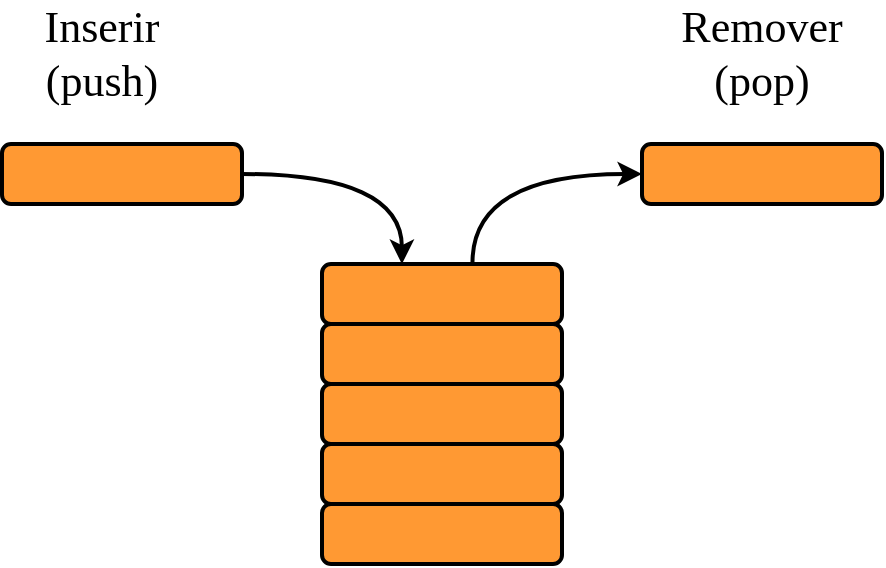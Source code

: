 <mxfile version="14.5.1" type="device" pages="3"><diagram id="jdUlZHxvX1Zj2JV_4lt-" name="Pilha"><mxGraphModel dx="832" dy="480" grid="1" gridSize="10" guides="1" tooltips="1" connect="1" arrows="1" fold="1" page="1" pageScale="1" pageWidth="827" pageHeight="1169" math="0" shadow="0"><root><mxCell id="0"/><mxCell id="1" parent="0"/><mxCell id="XcXTmwohx2-RZv2SFO4S-2" value="" style="rounded=1;whiteSpace=wrap;html=1;strokeWidth=2;fillColor=#FF9933;" parent="1" vertex="1"><mxGeometry x="330" y="410" width="120" height="30" as="geometry"/></mxCell><mxCell id="XcXTmwohx2-RZv2SFO4S-3" value="" style="rounded=1;whiteSpace=wrap;html=1;strokeWidth=2;fillColor=#FF9933;" parent="1" vertex="1"><mxGeometry x="330" y="380" width="120" height="30" as="geometry"/></mxCell><mxCell id="XcXTmwohx2-RZv2SFO4S-4" value="" style="rounded=1;whiteSpace=wrap;html=1;strokeWidth=2;fillColor=#FF9933;" parent="1" vertex="1"><mxGeometry x="330" y="350" width="120" height="30" as="geometry"/></mxCell><mxCell id="XcXTmwohx2-RZv2SFO4S-5" value="" style="rounded=1;whiteSpace=wrap;html=1;strokeWidth=2;fillColor=#FF9933;" parent="1" vertex="1"><mxGeometry x="330" y="320" width="120" height="30" as="geometry"/></mxCell><mxCell id="XcXTmwohx2-RZv2SFO4S-12" style="edgeStyle=orthogonalEdgeStyle;curved=1;rounded=1;orthogonalLoop=1;jettySize=auto;html=1;entryX=0;entryY=0.5;entryDx=0;entryDy=0;strokeWidth=2;fontFamily=Patrick Hand;fontSource=https%3A%2F%2Ffonts.googleapis.com%2Fcss%3Ffamily%3DPatrick%2BHand;fontSize=22;exitX=0.627;exitY=-0.021;exitDx=0;exitDy=0;exitPerimeter=0;" parent="1" source="XcXTmwohx2-RZv2SFO4S-6" target="XcXTmwohx2-RZv2SFO4S-8" edge="1"><mxGeometry relative="1" as="geometry"/></mxCell><mxCell id="XcXTmwohx2-RZv2SFO4S-6" value="" style="rounded=1;whiteSpace=wrap;html=1;strokeWidth=2;fillColor=#FF9933;" parent="1" vertex="1"><mxGeometry x="330" y="290" width="120" height="30" as="geometry"/></mxCell><mxCell id="XcXTmwohx2-RZv2SFO4S-11" style="rounded=1;orthogonalLoop=1;jettySize=auto;html=1;entryX=0.333;entryY=0;entryDx=0;entryDy=0;fontFamily=Patrick Hand;fontSource=https%3A%2F%2Ffonts.googleapis.com%2Fcss%3Ffamily%3DPatrick%2BHand;fontSize=22;strokeWidth=2;edgeStyle=orthogonalEdgeStyle;curved=1;entryPerimeter=0;" parent="1" source="XcXTmwohx2-RZv2SFO4S-7" target="XcXTmwohx2-RZv2SFO4S-6" edge="1"><mxGeometry relative="1" as="geometry"/></mxCell><mxCell id="XcXTmwohx2-RZv2SFO4S-7" value="" style="rounded=1;whiteSpace=wrap;html=1;strokeWidth=2;fillColor=#FF9933;" parent="1" vertex="1"><mxGeometry x="170" y="230" width="120" height="30" as="geometry"/></mxCell><mxCell id="XcXTmwohx2-RZv2SFO4S-8" value="" style="rounded=1;whiteSpace=wrap;html=1;strokeWidth=2;fillColor=#FF9933;" parent="1" vertex="1"><mxGeometry x="490" y="230" width="120" height="30" as="geometry"/></mxCell><mxCell id="XcXTmwohx2-RZv2SFO4S-9" value="Inserir&lt;br style=&quot;font-size: 22px;&quot;&gt;(push)" style="text;html=1;strokeColor=none;fillColor=none;align=center;verticalAlign=middle;whiteSpace=wrap;rounded=0;fontFamily=Patrick Hand;fontSource=https%3A%2F%2Ffonts.googleapis.com%2Fcss%3Ffamily%3DPatrick%2BHand;fontSize=22;" parent="1" vertex="1"><mxGeometry x="170" y="160" width="100" height="50" as="geometry"/></mxCell><mxCell id="XcXTmwohx2-RZv2SFO4S-10" value="Remover&lt;br&gt;(pop)" style="text;html=1;strokeColor=none;fillColor=none;align=center;verticalAlign=middle;whiteSpace=wrap;rounded=0;fontFamily=Patrick Hand;fontSource=https%3A%2F%2Ffonts.googleapis.com%2Fcss%3Ffamily%3DPatrick%2BHand;fontSize=22;" parent="1" vertex="1"><mxGeometry x="500" y="160" width="100" height="50" as="geometry"/></mxCell></root></mxGraphModel></diagram><diagram name="representação" id="ftUp-GJehORHWfc_aRDD"><mxGraphModel dx="832" dy="480" grid="0" gridSize="10" guides="1" tooltips="1" connect="1" arrows="1" fold="1" page="1" pageScale="1" pageWidth="827" pageHeight="1169" math="0" shadow="0"><root><mxCell id="5io7f8hoItgmhUvAZNsO-0"/><mxCell id="5io7f8hoItgmhUvAZNsO-1" parent="5io7f8hoItgmhUvAZNsO-0"/><mxCell id="5io7f8hoItgmhUvAZNsO-109" style="edgeStyle=orthogonalEdgeStyle;rounded=1;orthogonalLoop=1;jettySize=auto;html=1;entryX=0;entryY=0.5;entryDx=0;entryDy=0;strokeColor=#4D4D4D;strokeWidth=2;fontSize=20;fontColor=#4D4D4D;exitX=1;exitY=0.5;exitDx=0;exitDy=0;" parent="5io7f8hoItgmhUvAZNsO-1" source="5io7f8hoItgmhUvAZNsO-3" target="5io7f8hoItgmhUvAZNsO-101" edge="1"><mxGeometry relative="1" as="geometry"/></mxCell><mxCell id="5io7f8hoItgmhUvAZNsO-3" value="" style="rounded=1;whiteSpace=wrap;html=1;fontSize=21;fontColor=#666666;align=center;strokeWidth=2;labelBackgroundColor=#ffffff;fillColor=none;" parent="5io7f8hoItgmhUvAZNsO-1" vertex="1"><mxGeometry x="310" y="344" width="80" height="34" as="geometry"/></mxCell><mxCell id="5io7f8hoItgmhUvAZNsO-2" value="" style="endArrow=none;dashed=1;html=1;strokeWidth=1;fontSize=21;fontColor=#666666;strokeColor=#808080;endSize=6;startSize=6;rounded=0;spacing=0;" parent="5io7f8hoItgmhUvAZNsO-1" edge="1"><mxGeometry width="50" height="50" relative="1" as="geometry"><mxPoint x="350" y="376" as="sourcePoint"/><mxPoint x="350" y="345" as="targetPoint"/></mxGeometry></mxCell><mxCell id="5io7f8hoItgmhUvAZNsO-4" value="30" style="text;html=1;strokeColor=none;fillColor=none;align=center;verticalAlign=middle;whiteSpace=wrap;rounded=0;fontSize=18;fontFamily=Patrick Hand;fontSource=https%3A%2F%2Ffonts.googleapis.com%2Fcss%3Ffamily%3DPatrick%2BHand;" parent="5io7f8hoItgmhUvAZNsO-1" vertex="1"><mxGeometry x="314" y="354" width="34" height="16" as="geometry"/></mxCell><mxCell id="5io7f8hoItgmhUvAZNsO-5" value="H150" style="text;html=1;strokeColor=none;fillColor=none;align=center;verticalAlign=middle;whiteSpace=wrap;rounded=0;fontSize=15;fontColor=#666666;fontFamily=Patrick Hand;fontSource=https%3A%2F%2Ffonts.googleapis.com%2Fcss%3Ffamily%3DPatrick%2BHand;" parent="5io7f8hoItgmhUvAZNsO-1" vertex="1"><mxGeometry x="352" y="354" width="34" height="16" as="geometry"/></mxCell><mxCell id="5io7f8hoItgmhUvAZNsO-6" value="H250" style="text;html=1;strokeColor=none;fillColor=none;align=center;verticalAlign=middle;whiteSpace=wrap;rounded=0;fontSize=14;fontColor=#666666;fontFamily=Patrick Hand;fontSource=https%3A%2F%2Ffonts.googleapis.com%2Fcss%3Ffamily%3DPatrick%2BHand;" parent="5io7f8hoItgmhUvAZNsO-1" vertex="1"><mxGeometry x="310" y="377" width="40" height="13" as="geometry"/></mxCell><mxCell id="5io7f8hoItgmhUvAZNsO-7" value="H254" style="text;html=1;strokeColor=none;fillColor=none;align=center;verticalAlign=middle;whiteSpace=wrap;rounded=0;fontSize=14;fontColor=#666666;fontFamily=Patrick Hand;fontSource=https%3A%2F%2Ffonts.googleapis.com%2Fcss%3Ffamily%3DPatrick%2BHand;" parent="5io7f8hoItgmhUvAZNsO-1" vertex="1"><mxGeometry x="351" y="377" width="38" height="13" as="geometry"/></mxCell><mxCell id="5io7f8hoItgmhUvAZNsO-8" value="dado" style="text;html=1;strokeColor=none;fillColor=none;align=center;verticalAlign=middle;whiteSpace=wrap;rounded=0;fontSize=12;fontColor=#666666;fontFamily=Patrick Hand;fontSource=https%3A%2F%2Ffonts.googleapis.com%2Fcss%3Ffamily%3DPatrick%2BHand;" parent="5io7f8hoItgmhUvAZNsO-1" vertex="1"><mxGeometry x="310" y="329" width="40" height="13" as="geometry"/></mxCell><mxCell id="5io7f8hoItgmhUvAZNsO-9" value="prox" style="text;html=1;strokeColor=none;fillColor=none;align=center;verticalAlign=middle;whiteSpace=wrap;rounded=0;fontSize=12;fontColor=#666666;fontFamily=Patrick Hand;fontSource=https%3A%2F%2Ffonts.googleapis.com%2Fcss%3Ffamily%3DPatrick%2BHand;" parent="5io7f8hoItgmhUvAZNsO-1" vertex="1"><mxGeometry x="350" y="329" width="40" height="13" as="geometry"/></mxCell><mxCell id="5io7f8hoItgmhUvAZNsO-10" value="" style="rounded=1;whiteSpace=wrap;html=1;fontSize=21;fontColor=#666666;align=center;strokeWidth=2;" parent="5io7f8hoItgmhUvAZNsO-1" vertex="1"><mxGeometry x="135" y="136" width="120" height="40" as="geometry"/></mxCell><mxCell id="5io7f8hoItgmhUvAZNsO-11" value="2" style="text;html=1;strokeColor=none;fillColor=none;align=center;verticalAlign=middle;whiteSpace=wrap;rounded=0;fontSize=17;fontFamily=Patrick Hand;fontSource=https%3A%2F%2Ffonts.googleapis.com%2Fcss%3Ffamily%3DPatrick%2BHand;" parent="5io7f8hoItgmhUvAZNsO-1" vertex="1"><mxGeometry x="138" y="146" width="35" height="20" as="geometry"/></mxCell><mxCell id="5io7f8hoItgmhUvAZNsO-12" value="qtde" style="text;html=1;strokeColor=none;fillColor=none;align=center;verticalAlign=middle;whiteSpace=wrap;rounded=0;fontSize=12;fontColor=#666666;fontFamily=Patrick Hand;fontSource=https%3A%2F%2Ffonts.googleapis.com%2Fcss%3Ffamily%3DPatrick%2BHand;" parent="5io7f8hoItgmhUvAZNsO-1" vertex="1"><mxGeometry x="135" y="121" width="40" height="13" as="geometry"/></mxCell><mxCell id="5io7f8hoItgmhUvAZNsO-13" value="tam" style="text;html=1;strokeColor=none;fillColor=none;align=center;verticalAlign=middle;whiteSpace=wrap;rounded=0;fontSize=12;fontColor=#666666;fontFamily=Patrick Hand;fontSource=https%3A%2F%2Ffonts.googleapis.com%2Fcss%3Ffamily%3DPatrick%2BHand;" parent="5io7f8hoItgmhUvAZNsO-1" vertex="1"><mxGeometry x="175" y="121" width="40" height="13" as="geometry"/></mxCell><mxCell id="5io7f8hoItgmhUvAZNsO-14" value="vetor" style="text;html=1;strokeColor=none;fillColor=none;align=center;verticalAlign=middle;whiteSpace=wrap;rounded=0;fontSize=12;fontColor=#666666;fontFamily=Patrick Hand;fontSource=https%3A%2F%2Ffonts.googleapis.com%2Fcss%3Ffamily%3DPatrick%2BHand;" parent="5io7f8hoItgmhUvAZNsO-1" vertex="1"><mxGeometry x="215" y="121" width="40" height="13" as="geometry"/></mxCell><mxCell id="5io7f8hoItgmhUvAZNsO-15" value="" style="endArrow=none;dashed=1;html=1;strokeWidth=1;fontSize=21;fontColor=#666666;entryX=0.5;entryY=0;entryDx=0;entryDy=0;strokeColor=#808080;endSize=6;startSize=6;rounded=0;spacing=0;exitX=0.5;exitY=1;exitDx=0;exitDy=0;" parent="5io7f8hoItgmhUvAZNsO-1" edge="1"><mxGeometry width="50" height="50" relative="1" as="geometry"><mxPoint x="176" y="173" as="sourcePoint"/><mxPoint x="176" y="139" as="targetPoint"/></mxGeometry></mxCell><mxCell id="5io7f8hoItgmhUvAZNsO-16" value="5" style="text;html=1;strokeColor=none;fillColor=none;align=center;verticalAlign=middle;whiteSpace=wrap;rounded=0;fontSize=17;fontFamily=Patrick Hand;fontSource=https%3A%2F%2Ffonts.googleapis.com%2Fcss%3Ffamily%3DPatrick%2BHand;" parent="5io7f8hoItgmhUvAZNsO-1" vertex="1"><mxGeometry x="178" y="146" width="35" height="20" as="geometry"/></mxCell><mxCell id="5io7f8hoItgmhUvAZNsO-93" style="edgeStyle=orthogonalEdgeStyle;rounded=1;orthogonalLoop=1;jettySize=auto;html=1;entryX=0;entryY=0.5;entryDx=0;entryDy=0;strokeColor=#4D4D4D;fontSize=20;fontColor=#4D4D4D;strokeWidth=2;" parent="5io7f8hoItgmhUvAZNsO-1" target="5io7f8hoItgmhUvAZNsO-42" edge="1"><mxGeometry relative="1" as="geometry"><mxPoint x="254" y="156" as="sourcePoint"/></mxGeometry></mxCell><mxCell id="5io7f8hoItgmhUvAZNsO-17" value="&lt;span style=&quot;color: rgb(102 , 102 , 102) ; font-size: 15px&quot;&gt;H20&lt;/span&gt;" style="text;html=1;strokeColor=none;fillColor=none;align=center;verticalAlign=middle;whiteSpace=wrap;rounded=0;fontSize=19;fontFamily=Patrick Hand;fontSource=https%3A%2F%2Ffonts.googleapis.com%2Fcss%3Ffamily%3DPatrick%2BHand;spacingBottom=3;" parent="5io7f8hoItgmhUvAZNsO-1" vertex="1"><mxGeometry x="217" y="146" width="35" height="20" as="geometry"/></mxCell><mxCell id="5io7f8hoItgmhUvAZNsO-18" value="" style="endArrow=none;dashed=1;html=1;strokeWidth=1;fontSize=21;fontColor=#666666;entryX=0.5;entryY=0;entryDx=0;entryDy=0;strokeColor=#808080;endSize=6;startSize=6;rounded=0;spacing=0;exitX=0.5;exitY=1;exitDx=0;exitDy=0;" parent="5io7f8hoItgmhUvAZNsO-1" edge="1"><mxGeometry width="50" height="50" relative="1" as="geometry"><mxPoint x="215" y="173" as="sourcePoint"/><mxPoint x="215" y="139" as="targetPoint"/></mxGeometry></mxCell><mxCell id="5io7f8hoItgmhUvAZNsO-19" style="edgeStyle=orthogonalEdgeStyle;rounded=0;orthogonalLoop=1;jettySize=auto;html=1;entryX=0;entryY=0.5;entryDx=0;entryDy=0;fontSize=17;fontColor=#000000;strokeColor=#4D4D4D;strokeWidth=2;" parent="5io7f8hoItgmhUvAZNsO-1" source="5io7f8hoItgmhUvAZNsO-20" target="5io7f8hoItgmhUvAZNsO-10" edge="1"><mxGeometry relative="1" as="geometry"/></mxCell><mxCell id="5io7f8hoItgmhUvAZNsO-20" value="" style="rounded=1;whiteSpace=wrap;html=1;fontSize=21;fontColor=#666666;align=center;strokeWidth=2;labelBackgroundColor=#ffffff;fillColor=none;" parent="5io7f8hoItgmhUvAZNsO-1" vertex="1"><mxGeometry x="64" y="139" width="40" height="34" as="geometry"/></mxCell><mxCell id="5io7f8hoItgmhUvAZNsO-21" value="pilha" style="text;html=1;strokeColor=none;fillColor=none;align=center;verticalAlign=middle;whiteSpace=wrap;rounded=0;fontSize=12;fontFamily=Patrick Hand;fontSource=https%3A%2F%2Ffonts.googleapis.com%2Fcss%3Ffamily%3DPatrick%2BHand;" parent="5io7f8hoItgmhUvAZNsO-1" vertex="1"><mxGeometry x="64" y="123" width="40" height="13" as="geometry"/></mxCell><mxCell id="5io7f8hoItgmhUvAZNsO-22" value="&lt;span style=&quot;color: rgb(102 , 102 , 102) ; font-size: 15px&quot;&gt;H200&lt;/span&gt;" style="text;html=1;strokeColor=none;fillColor=none;align=center;verticalAlign=middle;whiteSpace=wrap;rounded=0;fontSize=19;fontFamily=Patrick Hand;fontSource=https%3A%2F%2Ffonts.googleapis.com%2Fcss%3Ffamily%3DPatrick%2BHand;spacingBottom=4;" parent="5io7f8hoItgmhUvAZNsO-1" vertex="1"><mxGeometry x="67.5" y="146" width="33" height="20" as="geometry"/></mxCell><mxCell id="5io7f8hoItgmhUvAZNsO-23" value="H200" style="text;html=1;strokeColor=none;fillColor=none;align=center;verticalAlign=middle;whiteSpace=wrap;rounded=0;fontSize=14;fontColor=#666666;fontFamily=Patrick Hand;fontSource=https%3A%2F%2Ffonts.googleapis.com%2Fcss%3Ffamily%3DPatrick%2BHand;" parent="5io7f8hoItgmhUvAZNsO-1" vertex="1"><mxGeometry x="135.5" y="176" width="40" height="13" as="geometry"/></mxCell><mxCell id="5io7f8hoItgmhUvAZNsO-24" value="H204" style="text;html=1;strokeColor=none;fillColor=none;align=center;verticalAlign=middle;whiteSpace=wrap;rounded=0;fontSize=14;fontColor=#666666;fontFamily=Patrick Hand;fontSource=https%3A%2F%2Ffonts.googleapis.com%2Fcss%3Ffamily%3DPatrick%2BHand;" parent="5io7f8hoItgmhUvAZNsO-1" vertex="1"><mxGeometry x="175" y="176" width="40" height="13" as="geometry"/></mxCell><mxCell id="5io7f8hoItgmhUvAZNsO-25" value="H208" style="text;html=1;strokeColor=none;fillColor=none;align=center;verticalAlign=middle;whiteSpace=wrap;rounded=0;fontSize=14;fontColor=#666666;fontFamily=Patrick Hand;fontSource=https%3A%2F%2Ffonts.googleapis.com%2Fcss%3Ffamily%3DPatrick%2BHand;" parent="5io7f8hoItgmhUvAZNsO-1" vertex="1"><mxGeometry x="215" y="176" width="40" height="13" as="geometry"/></mxCell><mxCell id="5io7f8hoItgmhUvAZNsO-100" style="edgeStyle=orthogonalEdgeStyle;rounded=1;orthogonalLoop=1;jettySize=auto;html=1;entryX=0;entryY=0.5;entryDx=0;entryDy=0;strokeWidth=2;fontSize=20;fontColor=#4D4D4D;strokeColor=#4D4D4D;" parent="5io7f8hoItgmhUvAZNsO-1" source="5io7f8hoItgmhUvAZNsO-26" target="5io7f8hoItgmhUvAZNsO-3" edge="1"><mxGeometry relative="1" as="geometry"/></mxCell><mxCell id="5io7f8hoItgmhUvAZNsO-26" value="" style="rounded=1;whiteSpace=wrap;html=1;fontSize=21;fontColor=#666666;align=center;strokeWidth=2;" parent="5io7f8hoItgmhUvAZNsO-1" vertex="1"><mxGeometry x="134.5" y="285" width="85.5" height="40" as="geometry"/></mxCell><mxCell id="5io7f8hoItgmhUvAZNsO-27" value="3" style="text;html=1;strokeColor=none;fillColor=none;align=center;verticalAlign=middle;whiteSpace=wrap;rounded=0;fontSize=17;fontFamily=Patrick Hand;fontSource=https%3A%2F%2Ffonts.googleapis.com%2Fcss%3Ffamily%3DPatrick%2BHand;" parent="5io7f8hoItgmhUvAZNsO-1" vertex="1"><mxGeometry x="137.5" y="295" width="35" height="20" as="geometry"/></mxCell><mxCell id="5io7f8hoItgmhUvAZNsO-28" value="qtde" style="text;html=1;strokeColor=none;fillColor=none;align=center;verticalAlign=middle;whiteSpace=wrap;rounded=0;fontSize=12;fontColor=#666666;fontFamily=Patrick Hand;fontSource=https%3A%2F%2Ffonts.googleapis.com%2Fcss%3Ffamily%3DPatrick%2BHand;" parent="5io7f8hoItgmhUvAZNsO-1" vertex="1"><mxGeometry x="134.5" y="270" width="40" height="13" as="geometry"/></mxCell><mxCell id="5io7f8hoItgmhUvAZNsO-30" value="topo" style="text;html=1;strokeColor=none;fillColor=none;align=center;verticalAlign=middle;whiteSpace=wrap;rounded=0;fontSize=12;fontColor=#666666;fontFamily=Patrick Hand;fontSource=https%3A%2F%2Ffonts.googleapis.com%2Fcss%3Ffamily%3DPatrick%2BHand;" parent="5io7f8hoItgmhUvAZNsO-1" vertex="1"><mxGeometry x="176" y="270" width="40" height="13" as="geometry"/></mxCell><mxCell id="5io7f8hoItgmhUvAZNsO-31" value="" style="endArrow=none;dashed=1;html=1;strokeWidth=1;fontSize=21;fontColor=#666666;entryX=0.5;entryY=0;entryDx=0;entryDy=0;strokeColor=#808080;endSize=6;startSize=6;rounded=0;spacing=0;exitX=0.5;exitY=1;exitDx=0;exitDy=0;" parent="5io7f8hoItgmhUvAZNsO-1" edge="1"><mxGeometry width="50" height="50" relative="1" as="geometry"><mxPoint x="175.5" y="322" as="sourcePoint"/><mxPoint x="175.5" y="288" as="targetPoint"/></mxGeometry></mxCell><mxCell id="5io7f8hoItgmhUvAZNsO-33" value="&lt;span style=&quot;color: rgb(102 , 102 , 102) ; font-size: 15px&quot;&gt;H250&lt;/span&gt;" style="text;html=1;strokeColor=none;fillColor=none;align=center;verticalAlign=middle;whiteSpace=wrap;rounded=0;fontSize=19;fontFamily=Patrick Hand;fontSource=https%3A%2F%2Ffonts.googleapis.com%2Fcss%3Ffamily%3DPatrick%2BHand;spacingBottom=3;" parent="5io7f8hoItgmhUvAZNsO-1" vertex="1"><mxGeometry x="179" y="295" width="35" height="20" as="geometry"/></mxCell><mxCell id="5io7f8hoItgmhUvAZNsO-35" style="edgeStyle=orthogonalEdgeStyle;rounded=0;orthogonalLoop=1;jettySize=auto;html=1;entryX=0;entryY=0.5;entryDx=0;entryDy=0;fontSize=17;fontColor=#000000;strokeWidth=2;strokeColor=#4D4D4D;" parent="5io7f8hoItgmhUvAZNsO-1" source="5io7f8hoItgmhUvAZNsO-36" target="5io7f8hoItgmhUvAZNsO-26" edge="1"><mxGeometry relative="1" as="geometry"/></mxCell><mxCell id="5io7f8hoItgmhUvAZNsO-36" value="" style="rounded=1;whiteSpace=wrap;html=1;fontSize=21;fontColor=#666666;align=center;strokeWidth=2;labelBackgroundColor=#ffffff;fillColor=none;" parent="5io7f8hoItgmhUvAZNsO-1" vertex="1"><mxGeometry x="63.5" y="288" width="40" height="34" as="geometry"/></mxCell><mxCell id="5io7f8hoItgmhUvAZNsO-37" value="pilha" style="text;html=1;strokeColor=none;fillColor=none;align=center;verticalAlign=middle;whiteSpace=wrap;rounded=0;fontSize=12;fontFamily=Patrick Hand;fontSource=https%3A%2F%2Ffonts.googleapis.com%2Fcss%3Ffamily%3DPatrick%2BHand;" parent="5io7f8hoItgmhUvAZNsO-1" vertex="1"><mxGeometry x="63.5" y="272" width="40" height="13" as="geometry"/></mxCell><mxCell id="5io7f8hoItgmhUvAZNsO-38" value="&lt;span style=&quot;color: rgb(102 , 102 , 102) ; font-size: 15px&quot;&gt;H100&lt;/span&gt;" style="text;html=1;strokeColor=none;fillColor=none;align=center;verticalAlign=middle;whiteSpace=wrap;rounded=0;fontSize=19;fontFamily=Patrick Hand;fontSource=https%3A%2F%2Ffonts.googleapis.com%2Fcss%3Ffamily%3DPatrick%2BHand;spacingBottom=4;" parent="5io7f8hoItgmhUvAZNsO-1" vertex="1"><mxGeometry x="67" y="295" width="33" height="20" as="geometry"/></mxCell><mxCell id="5io7f8hoItgmhUvAZNsO-39" value="H100" style="text;html=1;strokeColor=none;fillColor=none;align=center;verticalAlign=middle;whiteSpace=wrap;rounded=0;fontSize=14;fontColor=#666666;fontFamily=Patrick Hand;fontSource=https%3A%2F%2Ffonts.googleapis.com%2Fcss%3Ffamily%3DPatrick%2BHand;" parent="5io7f8hoItgmhUvAZNsO-1" vertex="1"><mxGeometry x="135" y="325" width="40" height="13" as="geometry"/></mxCell><mxCell id="5io7f8hoItgmhUvAZNsO-40" value="H104" style="text;html=1;strokeColor=none;fillColor=none;align=center;verticalAlign=middle;whiteSpace=wrap;rounded=0;fontSize=14;fontColor=#666666;fontFamily=Patrick Hand;fontSource=https%3A%2F%2Ffonts.googleapis.com%2Fcss%3Ffamily%3DPatrick%2BHand;" parent="5io7f8hoItgmhUvAZNsO-1" vertex="1"><mxGeometry x="175.5" y="325" width="40" height="13" as="geometry"/></mxCell><mxCell id="5io7f8hoItgmhUvAZNsO-42" value="10" style="rounded=0;whiteSpace=wrap;html=1;fontSize=20;strokeWidth=2;fontFamily=Patrick Hand;fontSource=https%3A%2F%2Ffonts.googleapis.com%2Fcss%3Ffamily%3DPatrick%2BHand;verticalAlign=middle;" parent="5io7f8hoItgmhUvAZNsO-1" vertex="1"><mxGeometry x="340" y="189" width="35" height="35" as="geometry"/></mxCell><mxCell id="5io7f8hoItgmhUvAZNsO-76" value="H20" style="text;html=1;strokeColor=none;fillColor=none;align=center;verticalAlign=middle;whiteSpace=wrap;rounded=0;fontSize=14;fontColor=#666666;fontFamily=Patrick Hand;fontSource=https%3A%2F%2Ffonts.googleapis.com%2Fcss%3Ffamily%3DPatrick%2BHand;" parent="5io7f8hoItgmhUvAZNsO-1" vertex="1"><mxGeometry x="341" y="224" width="33" height="13" as="geometry"/></mxCell><mxCell id="5io7f8hoItgmhUvAZNsO-78" value="0" style="text;html=1;strokeColor=none;fillColor=none;align=center;verticalAlign=middle;whiteSpace=wrap;rounded=0;fontSize=14;fontColor=#666666;fontFamily=Patrick Hand;fontSource=https%3A%2F%2Ffonts.googleapis.com%2Fcss%3Ffamily%3DPatrick%2BHand;" parent="5io7f8hoItgmhUvAZNsO-1" vertex="1"><mxGeometry x="341" y="173" width="33" height="13" as="geometry"/></mxCell><mxCell id="5io7f8hoItgmhUvAZNsO-84" value="100" style="rounded=0;whiteSpace=wrap;html=1;fontSize=20;strokeWidth=2;fontFamily=Patrick Hand;fontSource=https%3A%2F%2Ffonts.googleapis.com%2Fcss%3Ffamily%3DPatrick%2BHand;verticalAlign=middle;" parent="5io7f8hoItgmhUvAZNsO-1" vertex="1"><mxGeometry x="410" y="189" width="35" height="35" as="geometry"/></mxCell><mxCell id="5io7f8hoItgmhUvAZNsO-85" value="H28" style="text;html=1;strokeColor=none;fillColor=none;align=center;verticalAlign=middle;whiteSpace=wrap;rounded=0;fontSize=14;fontColor=#666666;fontFamily=Patrick Hand;fontSource=https%3A%2F%2Ffonts.googleapis.com%2Fcss%3Ffamily%3DPatrick%2BHand;" parent="5io7f8hoItgmhUvAZNsO-1" vertex="1"><mxGeometry x="411" y="224" width="33" height="13" as="geometry"/></mxCell><mxCell id="5io7f8hoItgmhUvAZNsO-86" value="2" style="text;html=1;strokeColor=none;fillColor=none;align=center;verticalAlign=middle;whiteSpace=wrap;rounded=0;fontSize=14;fontColor=#666666;fontFamily=Patrick Hand;fontSource=https%3A%2F%2Ffonts.googleapis.com%2Fcss%3Ffamily%3DPatrick%2BHand;" parent="5io7f8hoItgmhUvAZNsO-1" vertex="1"><mxGeometry x="411" y="173" width="33" height="13" as="geometry"/></mxCell><mxCell id="5io7f8hoItgmhUvAZNsO-79" value="20" style="rounded=0;whiteSpace=wrap;html=1;fontSize=20;strokeWidth=2;fontFamily=Patrick Hand;fontSource=https%3A%2F%2Ffonts.googleapis.com%2Fcss%3Ffamily%3DPatrick%2BHand;verticalAlign=middle;" parent="5io7f8hoItgmhUvAZNsO-1" vertex="1"><mxGeometry x="375" y="189" width="35" height="35" as="geometry"/></mxCell><mxCell id="5io7f8hoItgmhUvAZNsO-80" value="H24" style="text;html=1;strokeColor=none;fillColor=none;align=center;verticalAlign=middle;whiteSpace=wrap;rounded=0;fontSize=14;fontColor=#666666;fontFamily=Patrick Hand;fontSource=https%3A%2F%2Ffonts.googleapis.com%2Fcss%3Ffamily%3DPatrick%2BHand;" parent="5io7f8hoItgmhUvAZNsO-1" vertex="1"><mxGeometry x="376" y="224" width="33" height="13" as="geometry"/></mxCell><mxCell id="5io7f8hoItgmhUvAZNsO-81" value="1" style="text;html=1;strokeColor=none;fillColor=none;align=center;verticalAlign=middle;whiteSpace=wrap;rounded=0;fontSize=14;fontColor=#666666;fontFamily=Patrick Hand;fontSource=https%3A%2F%2Ffonts.googleapis.com%2Fcss%3Ffamily%3DPatrick%2BHand;" parent="5io7f8hoItgmhUvAZNsO-1" vertex="1"><mxGeometry x="376" y="173" width="33" height="13" as="geometry"/></mxCell><mxCell id="5io7f8hoItgmhUvAZNsO-87" value="" style="rounded=0;whiteSpace=wrap;html=1;fontSize=20;strokeWidth=2;fontFamily=Patrick Hand;fontSource=https%3A%2F%2Ffonts.googleapis.com%2Fcss%3Ffamily%3DPatrick%2BHand;verticalAlign=middle;" parent="5io7f8hoItgmhUvAZNsO-1" vertex="1"><mxGeometry x="445" y="189" width="35" height="35" as="geometry"/></mxCell><mxCell id="5io7f8hoItgmhUvAZNsO-88" value="H32" style="text;html=1;strokeColor=none;fillColor=none;align=center;verticalAlign=middle;whiteSpace=wrap;rounded=0;fontSize=14;fontColor=#666666;fontFamily=Patrick Hand;fontSource=https%3A%2F%2Ffonts.googleapis.com%2Fcss%3Ffamily%3DPatrick%2BHand;" parent="5io7f8hoItgmhUvAZNsO-1" vertex="1"><mxGeometry x="446" y="224" width="33" height="13" as="geometry"/></mxCell><mxCell id="5io7f8hoItgmhUvAZNsO-89" value="3" style="text;html=1;strokeColor=none;fillColor=none;align=center;verticalAlign=middle;whiteSpace=wrap;rounded=0;fontSize=14;fontColor=#666666;fontFamily=Patrick Hand;fontSource=https%3A%2F%2Ffonts.googleapis.com%2Fcss%3Ffamily%3DPatrick%2BHand;" parent="5io7f8hoItgmhUvAZNsO-1" vertex="1"><mxGeometry x="446" y="173" width="33" height="13" as="geometry"/></mxCell><mxCell id="5io7f8hoItgmhUvAZNsO-90" value="" style="rounded=0;whiteSpace=wrap;html=1;fontSize=20;strokeWidth=2;fontFamily=Patrick Hand;fontSource=https%3A%2F%2Ffonts.googleapis.com%2Fcss%3Ffamily%3DPatrick%2BHand;verticalAlign=middle;" parent="5io7f8hoItgmhUvAZNsO-1" vertex="1"><mxGeometry x="480" y="189" width="35" height="35" as="geometry"/></mxCell><mxCell id="5io7f8hoItgmhUvAZNsO-91" value="H36" style="text;html=1;strokeColor=none;fillColor=none;align=center;verticalAlign=middle;whiteSpace=wrap;rounded=0;fontSize=14;fontColor=#666666;fontFamily=Patrick Hand;fontSource=https%3A%2F%2Ffonts.googleapis.com%2Fcss%3Ffamily%3DPatrick%2BHand;" parent="5io7f8hoItgmhUvAZNsO-1" vertex="1"><mxGeometry x="481" y="224" width="33" height="13" as="geometry"/></mxCell><mxCell id="5io7f8hoItgmhUvAZNsO-92" value="4" style="text;html=1;strokeColor=none;fillColor=none;align=center;verticalAlign=middle;whiteSpace=wrap;rounded=0;fontSize=14;fontColor=#666666;fontFamily=Patrick Hand;fontSource=https%3A%2F%2Ffonts.googleapis.com%2Fcss%3Ffamily%3DPatrick%2BHand;" parent="5io7f8hoItgmhUvAZNsO-1" vertex="1"><mxGeometry x="481" y="173" width="33" height="13" as="geometry"/></mxCell><mxCell id="5io7f8hoItgmhUvAZNsO-95" value="10" style="rounded=0;whiteSpace=wrap;html=1;strokeWidth=2;fontSize=20;fontColor=#4D4D4D;" parent="5io7f8hoItgmhUvAZNsO-1" vertex="1"><mxGeometry x="662" y="228" width="40" height="40" as="geometry"/></mxCell><mxCell id="5io7f8hoItgmhUvAZNsO-96" value="20" style="rounded=0;whiteSpace=wrap;html=1;strokeWidth=2;fontSize=20;fontColor=#4D4D4D;" parent="5io7f8hoItgmhUvAZNsO-1" vertex="1"><mxGeometry x="662" y="189" width="40" height="40" as="geometry"/></mxCell><mxCell id="5io7f8hoItgmhUvAZNsO-99" value="" style="endArrow=none;html=1;strokeWidth=2;fontSize=20;fontColor=#4D4D4D;" parent="5io7f8hoItgmhUvAZNsO-1" edge="1"><mxGeometry width="50" height="50" relative="1" as="geometry"><mxPoint x="594.25" y="271" as="sourcePoint"/><mxPoint x="764.25" y="268" as="targetPoint"/></mxGeometry></mxCell><mxCell id="5io7f8hoItgmhUvAZNsO-118" style="edgeStyle=orthogonalEdgeStyle;rounded=1;orthogonalLoop=1;jettySize=auto;html=1;entryX=0;entryY=0.5;entryDx=0;entryDy=0;strokeColor=#4D4D4D;strokeWidth=2;fontSize=20;fontColor=#4D4D4D;exitX=1;exitY=0.5;exitDx=0;exitDy=0;" parent="5io7f8hoItgmhUvAZNsO-1" source="5io7f8hoItgmhUvAZNsO-101" target="5io7f8hoItgmhUvAZNsO-110" edge="1"><mxGeometry relative="1" as="geometry"/></mxCell><mxCell id="5io7f8hoItgmhUvAZNsO-101" value="" style="rounded=1;whiteSpace=wrap;html=1;fontSize=21;fontColor=#666666;align=center;strokeWidth=2;labelBackgroundColor=#ffffff;fillColor=none;" parent="5io7f8hoItgmhUvAZNsO-1" vertex="1"><mxGeometry x="310" y="424" width="80" height="34" as="geometry"/></mxCell><mxCell id="5io7f8hoItgmhUvAZNsO-102" value="" style="endArrow=none;dashed=1;html=1;strokeWidth=1;fontSize=21;fontColor=#666666;strokeColor=#808080;endSize=6;startSize=6;rounded=0;spacing=0;" parent="5io7f8hoItgmhUvAZNsO-1" edge="1"><mxGeometry width="50" height="50" relative="1" as="geometry"><mxPoint x="350" y="456" as="sourcePoint"/><mxPoint x="350" y="425" as="targetPoint"/></mxGeometry></mxCell><mxCell id="5io7f8hoItgmhUvAZNsO-103" value="20" style="text;html=1;strokeColor=none;fillColor=none;align=center;verticalAlign=middle;whiteSpace=wrap;rounded=0;fontSize=18;fontFamily=Patrick Hand;fontSource=https%3A%2F%2Ffonts.googleapis.com%2Fcss%3Ffamily%3DPatrick%2BHand;" parent="5io7f8hoItgmhUvAZNsO-1" vertex="1"><mxGeometry x="314" y="434" width="34" height="16" as="geometry"/></mxCell><mxCell id="5io7f8hoItgmhUvAZNsO-104" value="H350" style="text;html=1;strokeColor=none;fillColor=none;align=center;verticalAlign=middle;whiteSpace=wrap;rounded=0;fontSize=15;fontColor=#666666;fontFamily=Patrick Hand;fontSource=https%3A%2F%2Ffonts.googleapis.com%2Fcss%3Ffamily%3DPatrick%2BHand;" parent="5io7f8hoItgmhUvAZNsO-1" vertex="1"><mxGeometry x="352" y="434" width="34" height="16" as="geometry"/></mxCell><mxCell id="5io7f8hoItgmhUvAZNsO-105" value="H150" style="text;html=1;strokeColor=none;fillColor=none;align=center;verticalAlign=middle;whiteSpace=wrap;rounded=0;fontSize=14;fontColor=#666666;fontFamily=Patrick Hand;fontSource=https%3A%2F%2Ffonts.googleapis.com%2Fcss%3Ffamily%3DPatrick%2BHand;" parent="5io7f8hoItgmhUvAZNsO-1" vertex="1"><mxGeometry x="310" y="457" width="40" height="13" as="geometry"/></mxCell><mxCell id="5io7f8hoItgmhUvAZNsO-106" value="H154" style="text;html=1;strokeColor=none;fillColor=none;align=center;verticalAlign=middle;whiteSpace=wrap;rounded=0;fontSize=14;fontColor=#666666;fontFamily=Patrick Hand;fontSource=https%3A%2F%2Ffonts.googleapis.com%2Fcss%3Ffamily%3DPatrick%2BHand;" parent="5io7f8hoItgmhUvAZNsO-1" vertex="1"><mxGeometry x="351" y="457" width="38" height="13" as="geometry"/></mxCell><mxCell id="5io7f8hoItgmhUvAZNsO-107" value="dado" style="text;html=1;strokeColor=none;fillColor=none;align=center;verticalAlign=middle;whiteSpace=wrap;rounded=0;fontSize=12;fontColor=#666666;fontFamily=Patrick Hand;fontSource=https%3A%2F%2Ffonts.googleapis.com%2Fcss%3Ffamily%3DPatrick%2BHand;" parent="5io7f8hoItgmhUvAZNsO-1" vertex="1"><mxGeometry x="310" y="409" width="40" height="13" as="geometry"/></mxCell><mxCell id="5io7f8hoItgmhUvAZNsO-108" value="prox" style="text;html=1;strokeColor=none;fillColor=none;align=center;verticalAlign=middle;whiteSpace=wrap;rounded=0;fontSize=12;fontColor=#666666;fontFamily=Patrick Hand;fontSource=https%3A%2F%2Ffonts.googleapis.com%2Fcss%3Ffamily%3DPatrick%2BHand;" parent="5io7f8hoItgmhUvAZNsO-1" vertex="1"><mxGeometry x="350" y="409" width="40" height="13" as="geometry"/></mxCell><mxCell id="5io7f8hoItgmhUvAZNsO-110" value="" style="rounded=1;whiteSpace=wrap;html=1;fontSize=21;fontColor=#666666;align=center;strokeWidth=2;labelBackgroundColor=#ffffff;fillColor=none;" parent="5io7f8hoItgmhUvAZNsO-1" vertex="1"><mxGeometry x="310" y="504" width="80" height="34" as="geometry"/></mxCell><mxCell id="5io7f8hoItgmhUvAZNsO-111" value="" style="endArrow=none;dashed=1;html=1;strokeWidth=1;fontSize=21;fontColor=#666666;strokeColor=#808080;endSize=6;startSize=6;rounded=0;spacing=0;" parent="5io7f8hoItgmhUvAZNsO-1" edge="1"><mxGeometry width="50" height="50" relative="1" as="geometry"><mxPoint x="350" y="536.0" as="sourcePoint"/><mxPoint x="350" y="505.0" as="targetPoint"/></mxGeometry></mxCell><mxCell id="5io7f8hoItgmhUvAZNsO-112" value="10" style="text;html=1;strokeColor=none;fillColor=none;align=center;verticalAlign=middle;whiteSpace=wrap;rounded=0;fontSize=18;fontFamily=Patrick Hand;fontSource=https%3A%2F%2Ffonts.googleapis.com%2Fcss%3Ffamily%3DPatrick%2BHand;" parent="5io7f8hoItgmhUvAZNsO-1" vertex="1"><mxGeometry x="314" y="514" width="34" height="16" as="geometry"/></mxCell><mxCell id="5io7f8hoItgmhUvAZNsO-113" value="NULL" style="text;html=1;strokeColor=none;fillColor=none;align=center;verticalAlign=middle;whiteSpace=wrap;rounded=0;fontSize=15;fontColor=#666666;fontFamily=Patrick Hand;fontSource=https%3A%2F%2Ffonts.googleapis.com%2Fcss%3Ffamily%3DPatrick%2BHand;" parent="5io7f8hoItgmhUvAZNsO-1" vertex="1"><mxGeometry x="352" y="514" width="34" height="16" as="geometry"/></mxCell><mxCell id="5io7f8hoItgmhUvAZNsO-114" value="H350" style="text;html=1;strokeColor=none;fillColor=none;align=center;verticalAlign=middle;whiteSpace=wrap;rounded=0;fontSize=14;fontColor=#666666;fontFamily=Patrick Hand;fontSource=https%3A%2F%2Ffonts.googleapis.com%2Fcss%3Ffamily%3DPatrick%2BHand;" parent="5io7f8hoItgmhUvAZNsO-1" vertex="1"><mxGeometry x="310" y="537" width="40" height="13" as="geometry"/></mxCell><mxCell id="5io7f8hoItgmhUvAZNsO-115" value="H354" style="text;html=1;strokeColor=none;fillColor=none;align=center;verticalAlign=middle;whiteSpace=wrap;rounded=0;fontSize=14;fontColor=#666666;fontFamily=Patrick Hand;fontSource=https%3A%2F%2Ffonts.googleapis.com%2Fcss%3Ffamily%3DPatrick%2BHand;" parent="5io7f8hoItgmhUvAZNsO-1" vertex="1"><mxGeometry x="351" y="537" width="38" height="13" as="geometry"/></mxCell><mxCell id="5io7f8hoItgmhUvAZNsO-116" value="dado" style="text;html=1;strokeColor=none;fillColor=none;align=center;verticalAlign=middle;whiteSpace=wrap;rounded=0;fontSize=12;fontColor=#666666;fontFamily=Patrick Hand;fontSource=https%3A%2F%2Ffonts.googleapis.com%2Fcss%3Ffamily%3DPatrick%2BHand;" parent="5io7f8hoItgmhUvAZNsO-1" vertex="1"><mxGeometry x="310" y="489" width="40" height="13" as="geometry"/></mxCell><mxCell id="5io7f8hoItgmhUvAZNsO-117" value="prox" style="text;html=1;strokeColor=none;fillColor=none;align=center;verticalAlign=middle;whiteSpace=wrap;rounded=0;fontSize=12;fontColor=#666666;fontFamily=Patrick Hand;fontSource=https%3A%2F%2Ffonts.googleapis.com%2Fcss%3Ffamily%3DPatrick%2BHand;" parent="5io7f8hoItgmhUvAZNsO-1" vertex="1"><mxGeometry x="350" y="489" width="40" height="13" as="geometry"/></mxCell><mxCell id="5io7f8hoItgmhUvAZNsO-119" value="" style="group" parent="5io7f8hoItgmhUvAZNsO-1" vertex="1" connectable="0"><mxGeometry x="391" y="511" width="16" height="20" as="geometry"/></mxCell><mxCell id="5io7f8hoItgmhUvAZNsO-120" value="" style="endArrow=none;html=1;strokeColor=#808080;strokeWidth=2;fontFamily=Patrick Hand;fontSource=https%3A%2F%2Ffonts.googleapis.com%2Fcss%3Ffamily%3DPatrick%2BHand;fontSize=12;fontColor=#000000;" parent="5io7f8hoItgmhUvAZNsO-119" edge="1"><mxGeometry width="50" height="50" as="geometry"><mxPoint y="10" as="sourcePoint"/><mxPoint x="16" y="10" as="targetPoint"/></mxGeometry></mxCell><mxCell id="5io7f8hoItgmhUvAZNsO-121" value="" style="endArrow=none;html=1;strokeColor=#808080;strokeWidth=2;fontFamily=Patrick Hand;fontSource=https%3A%2F%2Ffonts.googleapis.com%2Fcss%3Ffamily%3DPatrick%2BHand;fontSize=12;fontColor=#000000;" parent="5io7f8hoItgmhUvAZNsO-119" edge="1"><mxGeometry x="-2" width="50" height="50" as="geometry"><mxPoint x="6.92" y="20" as="sourcePoint"/><mxPoint x="6.92" as="targetPoint"/></mxGeometry></mxCell><mxCell id="5io7f8hoItgmhUvAZNsO-122" value="" style="endArrow=none;html=1;strokeColor=#808080;strokeWidth=2;fontFamily=Patrick Hand;fontSource=https%3A%2F%2Ffonts.googleapis.com%2Fcss%3Ffamily%3DPatrick%2BHand;fontSize=12;fontColor=#000000;" parent="5io7f8hoItgmhUvAZNsO-119" edge="1"><mxGeometry x="-3" width="50" height="50" as="geometry"><mxPoint x="12.0" y="20" as="sourcePoint"/><mxPoint x="12.0" as="targetPoint"/></mxGeometry></mxCell><mxCell id="5io7f8hoItgmhUvAZNsO-155" value="" style="rounded=1;whiteSpace=wrap;html=1;fontSize=21;fontColor=#666666;align=center;strokeWidth=2;" parent="5io7f8hoItgmhUvAZNsO-1" vertex="1"><mxGeometry x="135" y="666" width="120" height="40" as="geometry"/></mxCell><mxCell id="5io7f8hoItgmhUvAZNsO-156" value="0" style="text;html=1;strokeColor=none;fillColor=none;align=center;verticalAlign=middle;whiteSpace=wrap;rounded=0;fontSize=17;fontFamily=Patrick Hand;fontSource=https%3A%2F%2Ffonts.googleapis.com%2Fcss%3Ffamily%3DPatrick%2BHand;" parent="5io7f8hoItgmhUvAZNsO-1" vertex="1"><mxGeometry x="138" y="676" width="35" height="20" as="geometry"/></mxCell><mxCell id="5io7f8hoItgmhUvAZNsO-157" value="qtde" style="text;html=1;strokeColor=none;fillColor=none;align=center;verticalAlign=middle;whiteSpace=wrap;rounded=0;fontSize=12;fontColor=#666666;fontFamily=Patrick Hand;fontSource=https%3A%2F%2Ffonts.googleapis.com%2Fcss%3Ffamily%3DPatrick%2BHand;" parent="5io7f8hoItgmhUvAZNsO-1" vertex="1"><mxGeometry x="135" y="651" width="40" height="13" as="geometry"/></mxCell><mxCell id="5io7f8hoItgmhUvAZNsO-158" value="tam" style="text;html=1;strokeColor=none;fillColor=none;align=center;verticalAlign=middle;whiteSpace=wrap;rounded=0;fontSize=12;fontColor=#666666;fontFamily=Patrick Hand;fontSource=https%3A%2F%2Ffonts.googleapis.com%2Fcss%3Ffamily%3DPatrick%2BHand;" parent="5io7f8hoItgmhUvAZNsO-1" vertex="1"><mxGeometry x="175" y="651" width="40" height="13" as="geometry"/></mxCell><mxCell id="5io7f8hoItgmhUvAZNsO-159" value="vetor" style="text;html=1;strokeColor=none;fillColor=none;align=center;verticalAlign=middle;whiteSpace=wrap;rounded=0;fontSize=12;fontColor=#666666;fontFamily=Patrick Hand;fontSource=https%3A%2F%2Ffonts.googleapis.com%2Fcss%3Ffamily%3DPatrick%2BHand;" parent="5io7f8hoItgmhUvAZNsO-1" vertex="1"><mxGeometry x="215" y="651" width="40" height="13" as="geometry"/></mxCell><mxCell id="5io7f8hoItgmhUvAZNsO-160" value="" style="endArrow=none;dashed=1;html=1;strokeWidth=1;fontSize=21;fontColor=#666666;entryX=0.5;entryY=0;entryDx=0;entryDy=0;strokeColor=#808080;endSize=6;startSize=6;rounded=0;spacing=0;exitX=0.5;exitY=1;exitDx=0;exitDy=0;" parent="5io7f8hoItgmhUvAZNsO-1" edge="1"><mxGeometry width="50" height="50" relative="1" as="geometry"><mxPoint x="176" y="703" as="sourcePoint"/><mxPoint x="176" y="669" as="targetPoint"/></mxGeometry></mxCell><mxCell id="5io7f8hoItgmhUvAZNsO-161" value="5" style="text;html=1;strokeColor=none;fillColor=none;align=center;verticalAlign=middle;whiteSpace=wrap;rounded=0;fontSize=17;fontFamily=Patrick Hand;fontSource=https%3A%2F%2Ffonts.googleapis.com%2Fcss%3Ffamily%3DPatrick%2BHand;" parent="5io7f8hoItgmhUvAZNsO-1" vertex="1"><mxGeometry x="178" y="676" width="35" height="20" as="geometry"/></mxCell><mxCell id="5io7f8hoItgmhUvAZNsO-162" style="edgeStyle=orthogonalEdgeStyle;rounded=1;orthogonalLoop=1;jettySize=auto;html=1;entryX=0;entryY=0.5;entryDx=0;entryDy=0;strokeColor=#4D4D4D;fontSize=20;fontColor=#4D4D4D;strokeWidth=2;" parent="5io7f8hoItgmhUvAZNsO-1" target="5io7f8hoItgmhUvAZNsO-188" edge="1"><mxGeometry relative="1" as="geometry"><mxPoint x="254" y="686" as="sourcePoint"/></mxGeometry></mxCell><mxCell id="5io7f8hoItgmhUvAZNsO-163" value="&lt;span style=&quot;color: rgb(102 , 102 , 102) ; font-size: 15px&quot;&gt;H20&lt;/span&gt;" style="text;html=1;strokeColor=none;fillColor=none;align=center;verticalAlign=middle;whiteSpace=wrap;rounded=0;fontSize=19;fontFamily=Patrick Hand;fontSource=https%3A%2F%2Ffonts.googleapis.com%2Fcss%3Ffamily%3DPatrick%2BHand;spacingBottom=3;" parent="5io7f8hoItgmhUvAZNsO-1" vertex="1"><mxGeometry x="217" y="676" width="35" height="20" as="geometry"/></mxCell><mxCell id="5io7f8hoItgmhUvAZNsO-164" value="" style="endArrow=none;dashed=1;html=1;strokeWidth=1;fontSize=21;fontColor=#666666;entryX=0.5;entryY=0;entryDx=0;entryDy=0;strokeColor=#808080;endSize=6;startSize=6;rounded=0;spacing=0;exitX=0.5;exitY=1;exitDx=0;exitDy=0;" parent="5io7f8hoItgmhUvAZNsO-1" edge="1"><mxGeometry width="50" height="50" relative="1" as="geometry"><mxPoint x="215" y="703" as="sourcePoint"/><mxPoint x="215" y="669" as="targetPoint"/></mxGeometry></mxCell><mxCell id="5io7f8hoItgmhUvAZNsO-165" style="edgeStyle=orthogonalEdgeStyle;rounded=0;orthogonalLoop=1;jettySize=auto;html=1;entryX=0;entryY=0.5;entryDx=0;entryDy=0;fontSize=17;fontColor=#000000;strokeColor=#4D4D4D;strokeWidth=2;" parent="5io7f8hoItgmhUvAZNsO-1" source="5io7f8hoItgmhUvAZNsO-166" target="5io7f8hoItgmhUvAZNsO-155" edge="1"><mxGeometry relative="1" as="geometry"/></mxCell><mxCell id="5io7f8hoItgmhUvAZNsO-166" value="" style="rounded=1;whiteSpace=wrap;html=1;fontSize=21;fontColor=#666666;align=center;strokeWidth=2;labelBackgroundColor=#ffffff;fillColor=none;" parent="5io7f8hoItgmhUvAZNsO-1" vertex="1"><mxGeometry x="64" y="669" width="40" height="34" as="geometry"/></mxCell><mxCell id="5io7f8hoItgmhUvAZNsO-167" value="pilha" style="text;html=1;strokeColor=none;fillColor=none;align=center;verticalAlign=middle;whiteSpace=wrap;rounded=0;fontSize=12;fontFamily=Patrick Hand;fontSource=https%3A%2F%2Ffonts.googleapis.com%2Fcss%3Ffamily%3DPatrick%2BHand;" parent="5io7f8hoItgmhUvAZNsO-1" vertex="1"><mxGeometry x="64" y="653" width="40" height="13" as="geometry"/></mxCell><mxCell id="5io7f8hoItgmhUvAZNsO-168" value="&lt;span style=&quot;color: rgb(102 , 102 , 102) ; font-size: 15px&quot;&gt;H200&lt;/span&gt;" style="text;html=1;strokeColor=none;fillColor=none;align=center;verticalAlign=middle;whiteSpace=wrap;rounded=0;fontSize=19;fontFamily=Patrick Hand;fontSource=https%3A%2F%2Ffonts.googleapis.com%2Fcss%3Ffamily%3DPatrick%2BHand;spacingBottom=4;" parent="5io7f8hoItgmhUvAZNsO-1" vertex="1"><mxGeometry x="67.5" y="676" width="33" height="20" as="geometry"/></mxCell><mxCell id="5io7f8hoItgmhUvAZNsO-169" value="H200" style="text;html=1;strokeColor=none;fillColor=none;align=center;verticalAlign=middle;whiteSpace=wrap;rounded=0;fontSize=14;fontColor=#666666;fontFamily=Patrick Hand;fontSource=https%3A%2F%2Ffonts.googleapis.com%2Fcss%3Ffamily%3DPatrick%2BHand;" parent="5io7f8hoItgmhUvAZNsO-1" vertex="1"><mxGeometry x="135.5" y="706" width="40" height="13" as="geometry"/></mxCell><mxCell id="5io7f8hoItgmhUvAZNsO-170" value="H204" style="text;html=1;strokeColor=none;fillColor=none;align=center;verticalAlign=middle;whiteSpace=wrap;rounded=0;fontSize=14;fontColor=#666666;fontFamily=Patrick Hand;fontSource=https%3A%2F%2Ffonts.googleapis.com%2Fcss%3Ffamily%3DPatrick%2BHand;" parent="5io7f8hoItgmhUvAZNsO-1" vertex="1"><mxGeometry x="175" y="706" width="40" height="13" as="geometry"/></mxCell><mxCell id="5io7f8hoItgmhUvAZNsO-171" value="H208" style="text;html=1;strokeColor=none;fillColor=none;align=center;verticalAlign=middle;whiteSpace=wrap;rounded=0;fontSize=14;fontColor=#666666;fontFamily=Patrick Hand;fontSource=https%3A%2F%2Ffonts.googleapis.com%2Fcss%3Ffamily%3DPatrick%2BHand;" parent="5io7f8hoItgmhUvAZNsO-1" vertex="1"><mxGeometry x="215" y="706" width="40" height="13" as="geometry"/></mxCell><mxCell id="5io7f8hoItgmhUvAZNsO-188" value="" style="rounded=0;whiteSpace=wrap;html=1;fontSize=20;strokeWidth=2;fontFamily=Patrick Hand;fontSource=https%3A%2F%2Ffonts.googleapis.com%2Fcss%3Ffamily%3DPatrick%2BHand;verticalAlign=middle;" parent="5io7f8hoItgmhUvAZNsO-1" vertex="1"><mxGeometry x="294" y="758" width="35" height="35" as="geometry"/></mxCell><mxCell id="5io7f8hoItgmhUvAZNsO-189" value="H20" style="text;html=1;strokeColor=none;fillColor=none;align=center;verticalAlign=middle;whiteSpace=wrap;rounded=0;fontSize=14;fontColor=#666666;fontFamily=Patrick Hand;fontSource=https%3A%2F%2Ffonts.googleapis.com%2Fcss%3Ffamily%3DPatrick%2BHand;" parent="5io7f8hoItgmhUvAZNsO-1" vertex="1"><mxGeometry x="295" y="793" width="33" height="13" as="geometry"/></mxCell><mxCell id="5io7f8hoItgmhUvAZNsO-190" value="0" style="text;html=1;strokeColor=none;fillColor=none;align=center;verticalAlign=middle;whiteSpace=wrap;rounded=0;fontSize=14;fontColor=#666666;fontFamily=Patrick Hand;fontSource=https%3A%2F%2Ffonts.googleapis.com%2Fcss%3Ffamily%3DPatrick%2BHand;" parent="5io7f8hoItgmhUvAZNsO-1" vertex="1"><mxGeometry x="295" y="742" width="33" height="13" as="geometry"/></mxCell><mxCell id="5io7f8hoItgmhUvAZNsO-191" value="" style="rounded=0;whiteSpace=wrap;html=1;fontSize=20;strokeWidth=2;fontFamily=Patrick Hand;fontSource=https%3A%2F%2Ffonts.googleapis.com%2Fcss%3Ffamily%3DPatrick%2BHand;verticalAlign=middle;" parent="5io7f8hoItgmhUvAZNsO-1" vertex="1"><mxGeometry x="364" y="758" width="35" height="35" as="geometry"/></mxCell><mxCell id="5io7f8hoItgmhUvAZNsO-192" value="H28" style="text;html=1;strokeColor=none;fillColor=none;align=center;verticalAlign=middle;whiteSpace=wrap;rounded=0;fontSize=14;fontColor=#666666;fontFamily=Patrick Hand;fontSource=https%3A%2F%2Ffonts.googleapis.com%2Fcss%3Ffamily%3DPatrick%2BHand;" parent="5io7f8hoItgmhUvAZNsO-1" vertex="1"><mxGeometry x="365" y="793" width="33" height="13" as="geometry"/></mxCell><mxCell id="5io7f8hoItgmhUvAZNsO-193" value="2" style="text;html=1;strokeColor=none;fillColor=none;align=center;verticalAlign=middle;whiteSpace=wrap;rounded=0;fontSize=14;fontColor=#666666;fontFamily=Patrick Hand;fontSource=https%3A%2F%2Ffonts.googleapis.com%2Fcss%3Ffamily%3DPatrick%2BHand;" parent="5io7f8hoItgmhUvAZNsO-1" vertex="1"><mxGeometry x="365" y="742" width="33" height="13" as="geometry"/></mxCell><mxCell id="5io7f8hoItgmhUvAZNsO-194" value="" style="rounded=0;whiteSpace=wrap;html=1;fontSize=20;strokeWidth=2;fontFamily=Patrick Hand;fontSource=https%3A%2F%2Ffonts.googleapis.com%2Fcss%3Ffamily%3DPatrick%2BHand;verticalAlign=middle;" parent="5io7f8hoItgmhUvAZNsO-1" vertex="1"><mxGeometry x="329" y="758" width="35" height="35" as="geometry"/></mxCell><mxCell id="5io7f8hoItgmhUvAZNsO-195" value="H24" style="text;html=1;strokeColor=none;fillColor=none;align=center;verticalAlign=middle;whiteSpace=wrap;rounded=0;fontSize=14;fontColor=#666666;fontFamily=Patrick Hand;fontSource=https%3A%2F%2Ffonts.googleapis.com%2Fcss%3Ffamily%3DPatrick%2BHand;" parent="5io7f8hoItgmhUvAZNsO-1" vertex="1"><mxGeometry x="330" y="793" width="33" height="13" as="geometry"/></mxCell><mxCell id="5io7f8hoItgmhUvAZNsO-196" value="1" style="text;html=1;strokeColor=none;fillColor=none;align=center;verticalAlign=middle;whiteSpace=wrap;rounded=0;fontSize=14;fontColor=#666666;fontFamily=Patrick Hand;fontSource=https%3A%2F%2Ffonts.googleapis.com%2Fcss%3Ffamily%3DPatrick%2BHand;" parent="5io7f8hoItgmhUvAZNsO-1" vertex="1"><mxGeometry x="330" y="742" width="33" height="13" as="geometry"/></mxCell><mxCell id="5io7f8hoItgmhUvAZNsO-197" value="" style="rounded=0;whiteSpace=wrap;html=1;fontSize=20;strokeWidth=2;fontFamily=Patrick Hand;fontSource=https%3A%2F%2Ffonts.googleapis.com%2Fcss%3Ffamily%3DPatrick%2BHand;verticalAlign=middle;" parent="5io7f8hoItgmhUvAZNsO-1" vertex="1"><mxGeometry x="399" y="758" width="35" height="35" as="geometry"/></mxCell><mxCell id="5io7f8hoItgmhUvAZNsO-198" value="H32" style="text;html=1;strokeColor=none;fillColor=none;align=center;verticalAlign=middle;whiteSpace=wrap;rounded=0;fontSize=14;fontColor=#666666;fontFamily=Patrick Hand;fontSource=https%3A%2F%2Ffonts.googleapis.com%2Fcss%3Ffamily%3DPatrick%2BHand;" parent="5io7f8hoItgmhUvAZNsO-1" vertex="1"><mxGeometry x="400" y="793" width="33" height="13" as="geometry"/></mxCell><mxCell id="5io7f8hoItgmhUvAZNsO-199" value="3" style="text;html=1;strokeColor=none;fillColor=none;align=center;verticalAlign=middle;whiteSpace=wrap;rounded=0;fontSize=14;fontColor=#666666;fontFamily=Patrick Hand;fontSource=https%3A%2F%2Ffonts.googleapis.com%2Fcss%3Ffamily%3DPatrick%2BHand;" parent="5io7f8hoItgmhUvAZNsO-1" vertex="1"><mxGeometry x="400" y="742" width="33" height="13" as="geometry"/></mxCell><mxCell id="5io7f8hoItgmhUvAZNsO-200" value="" style="rounded=0;whiteSpace=wrap;html=1;fontSize=20;strokeWidth=2;fontFamily=Patrick Hand;fontSource=https%3A%2F%2Ffonts.googleapis.com%2Fcss%3Ffamily%3DPatrick%2BHand;verticalAlign=middle;" parent="5io7f8hoItgmhUvAZNsO-1" vertex="1"><mxGeometry x="434" y="758" width="35" height="35" as="geometry"/></mxCell><mxCell id="5io7f8hoItgmhUvAZNsO-201" value="H36" style="text;html=1;strokeColor=none;fillColor=none;align=center;verticalAlign=middle;whiteSpace=wrap;rounded=0;fontSize=14;fontColor=#666666;fontFamily=Patrick Hand;fontSource=https%3A%2F%2Ffonts.googleapis.com%2Fcss%3Ffamily%3DPatrick%2BHand;" parent="5io7f8hoItgmhUvAZNsO-1" vertex="1"><mxGeometry x="435" y="793" width="33" height="13" as="geometry"/></mxCell><mxCell id="5io7f8hoItgmhUvAZNsO-202" value="4" style="text;html=1;strokeColor=none;fillColor=none;align=center;verticalAlign=middle;whiteSpace=wrap;rounded=0;fontSize=14;fontColor=#666666;fontFamily=Patrick Hand;fontSource=https%3A%2F%2Ffonts.googleapis.com%2Fcss%3Ffamily%3DPatrick%2BHand;" parent="5io7f8hoItgmhUvAZNsO-1" vertex="1"><mxGeometry x="435" y="742" width="33" height="13" as="geometry"/></mxCell><mxCell id="5io7f8hoItgmhUvAZNsO-203" value="" style="rounded=1;whiteSpace=wrap;html=1;fontSize=21;fontColor=#666666;align=center;strokeWidth=2;" parent="5io7f8hoItgmhUvAZNsO-1" vertex="1"><mxGeometry x="134.5" y="876" width="85.5" height="40" as="geometry"/></mxCell><mxCell id="5io7f8hoItgmhUvAZNsO-204" value="0" style="text;html=1;strokeColor=none;fillColor=none;align=center;verticalAlign=middle;whiteSpace=wrap;rounded=0;fontSize=17;fontFamily=Patrick Hand;fontSource=https%3A%2F%2Ffonts.googleapis.com%2Fcss%3Ffamily%3DPatrick%2BHand;" parent="5io7f8hoItgmhUvAZNsO-1" vertex="1"><mxGeometry x="137.5" y="886" width="35" height="20" as="geometry"/></mxCell><mxCell id="5io7f8hoItgmhUvAZNsO-205" value="qtde" style="text;html=1;strokeColor=none;fillColor=none;align=center;verticalAlign=middle;whiteSpace=wrap;rounded=0;fontSize=12;fontColor=#666666;fontFamily=Patrick Hand;fontSource=https%3A%2F%2Ffonts.googleapis.com%2Fcss%3Ffamily%3DPatrick%2BHand;" parent="5io7f8hoItgmhUvAZNsO-1" vertex="1"><mxGeometry x="134.5" y="861" width="40" height="13" as="geometry"/></mxCell><mxCell id="5io7f8hoItgmhUvAZNsO-206" value="topo" style="text;html=1;strokeColor=none;fillColor=none;align=center;verticalAlign=middle;whiteSpace=wrap;rounded=0;fontSize=12;fontColor=#666666;fontFamily=Patrick Hand;fontSource=https%3A%2F%2Ffonts.googleapis.com%2Fcss%3Ffamily%3DPatrick%2BHand;" parent="5io7f8hoItgmhUvAZNsO-1" vertex="1"><mxGeometry x="176" y="861" width="40" height="13" as="geometry"/></mxCell><mxCell id="5io7f8hoItgmhUvAZNsO-207" value="" style="endArrow=none;dashed=1;html=1;strokeWidth=1;fontSize=21;fontColor=#666666;entryX=0.5;entryY=0;entryDx=0;entryDy=0;strokeColor=#808080;endSize=6;startSize=6;rounded=0;spacing=0;exitX=0.5;exitY=1;exitDx=0;exitDy=0;" parent="5io7f8hoItgmhUvAZNsO-1" edge="1"><mxGeometry width="50" height="50" relative="1" as="geometry"><mxPoint x="175.5" y="913" as="sourcePoint"/><mxPoint x="175.5" y="879" as="targetPoint"/></mxGeometry></mxCell><mxCell id="5io7f8hoItgmhUvAZNsO-208" value="&lt;span style=&quot;color: rgb(102 , 102 , 102) ; font-size: 15px&quot;&gt;NULL&lt;/span&gt;" style="text;html=1;strokeColor=none;fillColor=none;align=center;verticalAlign=middle;whiteSpace=wrap;rounded=0;fontSize=19;fontFamily=Patrick Hand;fontSource=https%3A%2F%2Ffonts.googleapis.com%2Fcss%3Ffamily%3DPatrick%2BHand;spacingBottom=3;" parent="5io7f8hoItgmhUvAZNsO-1" vertex="1"><mxGeometry x="179" y="886" width="35" height="20" as="geometry"/></mxCell><mxCell id="5io7f8hoItgmhUvAZNsO-209" style="edgeStyle=orthogonalEdgeStyle;rounded=0;orthogonalLoop=1;jettySize=auto;html=1;entryX=0;entryY=0.5;entryDx=0;entryDy=0;fontSize=17;fontColor=#000000;strokeWidth=2;strokeColor=#4D4D4D;" parent="5io7f8hoItgmhUvAZNsO-1" source="5io7f8hoItgmhUvAZNsO-210" target="5io7f8hoItgmhUvAZNsO-203" edge="1"><mxGeometry relative="1" as="geometry"/></mxCell><mxCell id="5io7f8hoItgmhUvAZNsO-210" value="" style="rounded=1;whiteSpace=wrap;html=1;fontSize=21;fontColor=#666666;align=center;strokeWidth=2;labelBackgroundColor=#ffffff;fillColor=none;" parent="5io7f8hoItgmhUvAZNsO-1" vertex="1"><mxGeometry x="63.5" y="879" width="40" height="34" as="geometry"/></mxCell><mxCell id="5io7f8hoItgmhUvAZNsO-211" value="pilha" style="text;html=1;strokeColor=none;fillColor=none;align=center;verticalAlign=middle;whiteSpace=wrap;rounded=0;fontSize=12;fontFamily=Patrick Hand;fontSource=https%3A%2F%2Ffonts.googleapis.com%2Fcss%3Ffamily%3DPatrick%2BHand;" parent="5io7f8hoItgmhUvAZNsO-1" vertex="1"><mxGeometry x="63.5" y="863" width="40" height="13" as="geometry"/></mxCell><mxCell id="5io7f8hoItgmhUvAZNsO-212" value="&lt;span style=&quot;color: rgb(102 , 102 , 102) ; font-size: 15px&quot;&gt;H100&lt;/span&gt;" style="text;html=1;strokeColor=none;fillColor=none;align=center;verticalAlign=middle;whiteSpace=wrap;rounded=0;fontSize=19;fontFamily=Patrick Hand;fontSource=https%3A%2F%2Ffonts.googleapis.com%2Fcss%3Ffamily%3DPatrick%2BHand;spacingBottom=4;" parent="5io7f8hoItgmhUvAZNsO-1" vertex="1"><mxGeometry x="67" y="886" width="33" height="20" as="geometry"/></mxCell><mxCell id="5io7f8hoItgmhUvAZNsO-213" value="H100" style="text;html=1;strokeColor=none;fillColor=none;align=center;verticalAlign=middle;whiteSpace=wrap;rounded=0;fontSize=14;fontColor=#666666;fontFamily=Patrick Hand;fontSource=https%3A%2F%2Ffonts.googleapis.com%2Fcss%3Ffamily%3DPatrick%2BHand;" parent="5io7f8hoItgmhUvAZNsO-1" vertex="1"><mxGeometry x="135" y="916" width="40" height="13" as="geometry"/></mxCell><mxCell id="5io7f8hoItgmhUvAZNsO-214" value="H104" style="text;html=1;strokeColor=none;fillColor=none;align=center;verticalAlign=middle;whiteSpace=wrap;rounded=0;fontSize=14;fontColor=#666666;fontFamily=Patrick Hand;fontSource=https%3A%2F%2Ffonts.googleapis.com%2Fcss%3Ffamily%3DPatrick%2BHand;" parent="5io7f8hoItgmhUvAZNsO-1" vertex="1"><mxGeometry x="175.5" y="916" width="40" height="13" as="geometry"/></mxCell><mxCell id="5io7f8hoItgmhUvAZNsO-215" value="" style="group" parent="5io7f8hoItgmhUvAZNsO-1" vertex="1" connectable="0"><mxGeometry x="221" y="887" width="16" height="20" as="geometry"/></mxCell><mxCell id="5io7f8hoItgmhUvAZNsO-216" value="" style="endArrow=none;html=1;strokeColor=#808080;strokeWidth=2;fontFamily=Patrick Hand;fontSource=https%3A%2F%2Ffonts.googleapis.com%2Fcss%3Ffamily%3DPatrick%2BHand;fontSize=12;fontColor=#000000;" parent="5io7f8hoItgmhUvAZNsO-215" edge="1"><mxGeometry width="50" height="50" as="geometry"><mxPoint y="10" as="sourcePoint"/><mxPoint x="16" y="10" as="targetPoint"/></mxGeometry></mxCell><mxCell id="5io7f8hoItgmhUvAZNsO-217" value="" style="endArrow=none;html=1;strokeColor=#808080;strokeWidth=2;fontFamily=Patrick Hand;fontSource=https%3A%2F%2Ffonts.googleapis.com%2Fcss%3Ffamily%3DPatrick%2BHand;fontSize=12;fontColor=#000000;" parent="5io7f8hoItgmhUvAZNsO-215" edge="1"><mxGeometry x="-2" width="50" height="50" as="geometry"><mxPoint x="6.92" y="20" as="sourcePoint"/><mxPoint x="6.92" as="targetPoint"/></mxGeometry></mxCell><mxCell id="5io7f8hoItgmhUvAZNsO-218" value="" style="endArrow=none;html=1;strokeColor=#808080;strokeWidth=2;fontFamily=Patrick Hand;fontSource=https%3A%2F%2Ffonts.googleapis.com%2Fcss%3Ffamily%3DPatrick%2BHand;fontSize=12;fontColor=#000000;" parent="5io7f8hoItgmhUvAZNsO-215" edge="1"><mxGeometry x="-3" width="50" height="50" as="geometry"><mxPoint x="12.0" y="20" as="sourcePoint"/><mxPoint x="12.0" as="targetPoint"/></mxGeometry></mxCell><mxCell id="5-6BeDay_BJuXGC7ZitE-118" value="100" style="rounded=0;whiteSpace=wrap;html=1;strokeWidth=2;fontSize=20;fontColor=#4D4D4D;" parent="5io7f8hoItgmhUvAZNsO-1" vertex="1"><mxGeometry x="662" y="149" width="40" height="40" as="geometry"/></mxCell></root></mxGraphModel></diagram><diagram id="i-sguqbIbpM9L3HlHp2k" name="Página-3"><mxGraphModel dx="574" dy="331" grid="1" gridSize="10" guides="1" tooltips="1" connect="1" arrows="1" fold="1" page="1" pageScale="1" pageWidth="1169" pageHeight="827" math="0" shadow="0"><root><mxCell id="42saIneKZsOKMuki5lqw-0"/><mxCell id="42saIneKZsOKMuki5lqw-1" parent="42saIneKZsOKMuki5lqw-0"/><mxCell id="8VxoXAmFRTy-VFFj5k_z-0" style="edgeStyle=orthogonalEdgeStyle;rounded=1;orthogonalLoop=1;jettySize=auto;html=1;entryX=0;entryY=0.5;entryDx=0;entryDy=0;strokeColor=#4D4D4D;strokeWidth=2;fontSize=20;fontColor=#4D4D4D;exitX=1;exitY=0.5;exitDx=0;exitDy=0;" edge="1" parent="42saIneKZsOKMuki5lqw-1" source="8VxoXAmFRTy-VFFj5k_z-1" target="8VxoXAmFRTy-VFFj5k_z-23"><mxGeometry relative="1" as="geometry"/></mxCell><mxCell id="8VxoXAmFRTy-VFFj5k_z-1" value="" style="rounded=1;whiteSpace=wrap;html=1;fontSize=21;fontColor=#666666;align=center;strokeWidth=2;labelBackgroundColor=#ffffff;fillColor=none;" vertex="1" parent="42saIneKZsOKMuki5lqw-1"><mxGeometry x="426.5" y="494" width="80" height="34" as="geometry"/></mxCell><mxCell id="8VxoXAmFRTy-VFFj5k_z-2" value="" style="endArrow=none;dashed=1;html=1;strokeWidth=1;fontSize=21;fontColor=#666666;strokeColor=#808080;endSize=6;startSize=6;rounded=0;spacing=0;" edge="1" parent="42saIneKZsOKMuki5lqw-1"><mxGeometry width="50" height="50" relative="1" as="geometry"><mxPoint x="466.5" y="526" as="sourcePoint"/><mxPoint x="466.5" y="495" as="targetPoint"/></mxGeometry></mxCell><mxCell id="8VxoXAmFRTy-VFFj5k_z-3" value="30" style="text;html=1;strokeColor=none;fillColor=none;align=center;verticalAlign=middle;whiteSpace=wrap;rounded=0;fontSize=18;fontFamily=Patrick Hand;fontSource=https%3A%2F%2Ffonts.googleapis.com%2Fcss%3Ffamily%3DPatrick%2BHand;" vertex="1" parent="42saIneKZsOKMuki5lqw-1"><mxGeometry x="430.5" y="504" width="34" height="16" as="geometry"/></mxCell><mxCell id="8VxoXAmFRTy-VFFj5k_z-4" value="H150" style="text;html=1;strokeColor=none;fillColor=none;align=center;verticalAlign=middle;whiteSpace=wrap;rounded=0;fontSize=15;fontColor=#666666;fontFamily=Patrick Hand;fontSource=https%3A%2F%2Ffonts.googleapis.com%2Fcss%3Ffamily%3DPatrick%2BHand;" vertex="1" parent="42saIneKZsOKMuki5lqw-1"><mxGeometry x="468.5" y="504" width="34" height="16" as="geometry"/></mxCell><mxCell id="8VxoXAmFRTy-VFFj5k_z-5" value="H250" style="text;html=1;strokeColor=none;fillColor=none;align=center;verticalAlign=middle;whiteSpace=wrap;rounded=0;fontSize=14;fontColor=#666666;fontFamily=Patrick Hand;fontSource=https%3A%2F%2Ffonts.googleapis.com%2Fcss%3Ffamily%3DPatrick%2BHand;" vertex="1" parent="42saIneKZsOKMuki5lqw-1"><mxGeometry x="426.5" y="527" width="40" height="13" as="geometry"/></mxCell><mxCell id="8VxoXAmFRTy-VFFj5k_z-6" value="H254" style="text;html=1;strokeColor=none;fillColor=none;align=center;verticalAlign=middle;whiteSpace=wrap;rounded=0;fontSize=14;fontColor=#666666;fontFamily=Patrick Hand;fontSource=https%3A%2F%2Ffonts.googleapis.com%2Fcss%3Ffamily%3DPatrick%2BHand;" vertex="1" parent="42saIneKZsOKMuki5lqw-1"><mxGeometry x="467.5" y="527" width="38" height="13" as="geometry"/></mxCell><mxCell id="8VxoXAmFRTy-VFFj5k_z-7" value="dado" style="text;html=1;strokeColor=none;fillColor=none;align=center;verticalAlign=middle;whiteSpace=wrap;rounded=0;fontSize=12;fontColor=#666666;fontFamily=Patrick Hand;fontSource=https%3A%2F%2Ffonts.googleapis.com%2Fcss%3Ffamily%3DPatrick%2BHand;" vertex="1" parent="42saIneKZsOKMuki5lqw-1"><mxGeometry x="426.5" y="479" width="40" height="13" as="geometry"/></mxCell><mxCell id="8VxoXAmFRTy-VFFj5k_z-8" value="prox" style="text;html=1;strokeColor=none;fillColor=none;align=center;verticalAlign=middle;whiteSpace=wrap;rounded=0;fontSize=12;fontColor=#666666;fontFamily=Patrick Hand;fontSource=https%3A%2F%2Ffonts.googleapis.com%2Fcss%3Ffamily%3DPatrick%2BHand;" vertex="1" parent="42saIneKZsOKMuki5lqw-1"><mxGeometry x="466.5" y="479" width="40" height="13" as="geometry"/></mxCell><mxCell id="8VxoXAmFRTy-VFFj5k_z-9" style="edgeStyle=orthogonalEdgeStyle;rounded=1;orthogonalLoop=1;jettySize=auto;html=1;entryX=0;entryY=0.25;entryDx=0;entryDy=0;strokeWidth=2;fontSize=20;fontColor=#4D4D4D;strokeColor=#4D4D4D;" edge="1" parent="42saIneKZsOKMuki5lqw-1" source="8VxoXAmFRTy-VFFj5k_z-10" target="8VxoXAmFRTy-VFFj5k_z-23"><mxGeometry relative="1" as="geometry"/></mxCell><mxCell id="8VxoXAmFRTy-VFFj5k_z-10" value="" style="rounded=1;whiteSpace=wrap;html=1;fontSize=21;fontColor=#666666;align=center;strokeWidth=2;" vertex="1" parent="42saIneKZsOKMuki5lqw-1"><mxGeometry x="251" y="435" width="85.5" height="40" as="geometry"/></mxCell><mxCell id="8VxoXAmFRTy-VFFj5k_z-11" value="3" style="text;html=1;strokeColor=none;fillColor=none;align=center;verticalAlign=middle;whiteSpace=wrap;rounded=0;fontSize=17;fontFamily=Patrick Hand;fontSource=https%3A%2F%2Ffonts.googleapis.com%2Fcss%3Ffamily%3DPatrick%2BHand;" vertex="1" parent="42saIneKZsOKMuki5lqw-1"><mxGeometry x="254" y="445" width="35" height="20" as="geometry"/></mxCell><mxCell id="8VxoXAmFRTy-VFFj5k_z-12" value="qtde" style="text;html=1;strokeColor=none;fillColor=none;align=center;verticalAlign=middle;whiteSpace=wrap;rounded=0;fontSize=12;fontColor=#666666;fontFamily=Patrick Hand;fontSource=https%3A%2F%2Ffonts.googleapis.com%2Fcss%3Ffamily%3DPatrick%2BHand;" vertex="1" parent="42saIneKZsOKMuki5lqw-1"><mxGeometry x="251" y="420" width="40" height="13" as="geometry"/></mxCell><mxCell id="8VxoXAmFRTy-VFFj5k_z-13" value="topo" style="text;html=1;strokeColor=none;fillColor=none;align=center;verticalAlign=middle;whiteSpace=wrap;rounded=0;fontSize=12;fontColor=#666666;fontFamily=Patrick Hand;fontSource=https%3A%2F%2Ffonts.googleapis.com%2Fcss%3Ffamily%3DPatrick%2BHand;" vertex="1" parent="42saIneKZsOKMuki5lqw-1"><mxGeometry x="292.5" y="420" width="40" height="13" as="geometry"/></mxCell><mxCell id="8VxoXAmFRTy-VFFj5k_z-14" value="" style="endArrow=none;dashed=1;html=1;strokeWidth=1;fontSize=21;fontColor=#666666;entryX=0.5;entryY=0;entryDx=0;entryDy=0;strokeColor=#808080;endSize=6;startSize=6;rounded=0;spacing=0;exitX=0.5;exitY=1;exitDx=0;exitDy=0;" edge="1" parent="42saIneKZsOKMuki5lqw-1"><mxGeometry width="50" height="50" relative="1" as="geometry"><mxPoint x="292" y="472" as="sourcePoint"/><mxPoint x="292" y="438" as="targetPoint"/></mxGeometry></mxCell><mxCell id="8VxoXAmFRTy-VFFj5k_z-15" value="&lt;span style=&quot;color: rgb(102 , 102 , 102) ; font-size: 15px&quot;&gt;H150&lt;/span&gt;" style="text;html=1;strokeColor=none;fillColor=none;align=center;verticalAlign=middle;whiteSpace=wrap;rounded=0;fontSize=19;fontFamily=Patrick Hand;fontSource=https%3A%2F%2Ffonts.googleapis.com%2Fcss%3Ffamily%3DPatrick%2BHand;spacingBottom=3;" vertex="1" parent="42saIneKZsOKMuki5lqw-1"><mxGeometry x="295.5" y="445" width="35" height="20" as="geometry"/></mxCell><mxCell id="8VxoXAmFRTy-VFFj5k_z-20" value="H100" style="text;html=1;strokeColor=none;fillColor=none;align=center;verticalAlign=middle;whiteSpace=wrap;rounded=0;fontSize=14;fontColor=#666666;fontFamily=Patrick Hand;fontSource=https%3A%2F%2Ffonts.googleapis.com%2Fcss%3Ffamily%3DPatrick%2BHand;" vertex="1" parent="42saIneKZsOKMuki5lqw-1"><mxGeometry x="251.5" y="475" width="40" height="13" as="geometry"/></mxCell><mxCell id="8VxoXAmFRTy-VFFj5k_z-21" value="H104" style="text;html=1;strokeColor=none;fillColor=none;align=center;verticalAlign=middle;whiteSpace=wrap;rounded=0;fontSize=14;fontColor=#666666;fontFamily=Patrick Hand;fontSource=https%3A%2F%2Ffonts.googleapis.com%2Fcss%3Ffamily%3DPatrick%2BHand;" vertex="1" parent="42saIneKZsOKMuki5lqw-1"><mxGeometry x="292" y="475" width="40" height="13" as="geometry"/></mxCell><mxCell id="8VxoXAmFRTy-VFFj5k_z-22" style="edgeStyle=orthogonalEdgeStyle;rounded=1;orthogonalLoop=1;jettySize=auto;html=1;entryX=0;entryY=0.5;entryDx=0;entryDy=0;strokeColor=#4D4D4D;strokeWidth=2;fontSize=20;fontColor=#4D4D4D;exitX=1;exitY=0.5;exitDx=0;exitDy=0;" edge="1" parent="42saIneKZsOKMuki5lqw-1" source="8VxoXAmFRTy-VFFj5k_z-23" target="8VxoXAmFRTy-VFFj5k_z-31"><mxGeometry relative="1" as="geometry"/></mxCell><mxCell id="8VxoXAmFRTy-VFFj5k_z-23" value="" style="rounded=1;whiteSpace=wrap;html=1;fontSize=21;fontColor=#666666;align=center;strokeWidth=2;labelBackgroundColor=#ffffff;fillColor=none;" vertex="1" parent="42saIneKZsOKMuki5lqw-1"><mxGeometry x="426.5" y="574" width="80" height="34" as="geometry"/></mxCell><mxCell id="8VxoXAmFRTy-VFFj5k_z-24" value="" style="endArrow=none;dashed=1;html=1;strokeWidth=1;fontSize=21;fontColor=#666666;strokeColor=#808080;endSize=6;startSize=6;rounded=0;spacing=0;" edge="1" parent="42saIneKZsOKMuki5lqw-1"><mxGeometry width="50" height="50" relative="1" as="geometry"><mxPoint x="466.5" y="606" as="sourcePoint"/><mxPoint x="466.5" y="575" as="targetPoint"/></mxGeometry></mxCell><mxCell id="8VxoXAmFRTy-VFFj5k_z-25" value="20" style="text;html=1;strokeColor=none;fillColor=none;align=center;verticalAlign=middle;whiteSpace=wrap;rounded=0;fontSize=18;fontFamily=Patrick Hand;fontSource=https%3A%2F%2Ffonts.googleapis.com%2Fcss%3Ffamily%3DPatrick%2BHand;" vertex="1" parent="42saIneKZsOKMuki5lqw-1"><mxGeometry x="430.5" y="584" width="34" height="16" as="geometry"/></mxCell><mxCell id="8VxoXAmFRTy-VFFj5k_z-26" value="H350" style="text;html=1;strokeColor=none;fillColor=none;align=center;verticalAlign=middle;whiteSpace=wrap;rounded=0;fontSize=15;fontColor=#666666;fontFamily=Patrick Hand;fontSource=https%3A%2F%2Ffonts.googleapis.com%2Fcss%3Ffamily%3DPatrick%2BHand;" vertex="1" parent="42saIneKZsOKMuki5lqw-1"><mxGeometry x="468.5" y="584" width="34" height="16" as="geometry"/></mxCell><mxCell id="8VxoXAmFRTy-VFFj5k_z-27" value="H150" style="text;html=1;strokeColor=none;fillColor=none;align=center;verticalAlign=middle;whiteSpace=wrap;rounded=0;fontSize=14;fontColor=#666666;fontFamily=Patrick Hand;fontSource=https%3A%2F%2Ffonts.googleapis.com%2Fcss%3Ffamily%3DPatrick%2BHand;" vertex="1" parent="42saIneKZsOKMuki5lqw-1"><mxGeometry x="426.5" y="607" width="40" height="13" as="geometry"/></mxCell><mxCell id="8VxoXAmFRTy-VFFj5k_z-28" value="H154" style="text;html=1;strokeColor=none;fillColor=none;align=center;verticalAlign=middle;whiteSpace=wrap;rounded=0;fontSize=14;fontColor=#666666;fontFamily=Patrick Hand;fontSource=https%3A%2F%2Ffonts.googleapis.com%2Fcss%3Ffamily%3DPatrick%2BHand;" vertex="1" parent="42saIneKZsOKMuki5lqw-1"><mxGeometry x="467.5" y="607" width="38" height="13" as="geometry"/></mxCell><mxCell id="8VxoXAmFRTy-VFFj5k_z-29" value="dado" style="text;html=1;strokeColor=none;fillColor=none;align=center;verticalAlign=middle;whiteSpace=wrap;rounded=0;fontSize=12;fontColor=#666666;fontFamily=Patrick Hand;fontSource=https%3A%2F%2Ffonts.googleapis.com%2Fcss%3Ffamily%3DPatrick%2BHand;" vertex="1" parent="42saIneKZsOKMuki5lqw-1"><mxGeometry x="426.5" y="559" width="40" height="13" as="geometry"/></mxCell><mxCell id="8VxoXAmFRTy-VFFj5k_z-30" value="prox" style="text;html=1;strokeColor=none;fillColor=none;align=center;verticalAlign=middle;whiteSpace=wrap;rounded=0;fontSize=12;fontColor=#666666;fontFamily=Patrick Hand;fontSource=https%3A%2F%2Ffonts.googleapis.com%2Fcss%3Ffamily%3DPatrick%2BHand;" vertex="1" parent="42saIneKZsOKMuki5lqw-1"><mxGeometry x="466.5" y="559" width="40" height="13" as="geometry"/></mxCell><mxCell id="8VxoXAmFRTy-VFFj5k_z-31" value="" style="rounded=1;whiteSpace=wrap;html=1;fontSize=21;fontColor=#666666;align=center;strokeWidth=2;labelBackgroundColor=#ffffff;fillColor=none;" vertex="1" parent="42saIneKZsOKMuki5lqw-1"><mxGeometry x="426.5" y="654" width="80" height="34" as="geometry"/></mxCell><mxCell id="8VxoXAmFRTy-VFFj5k_z-32" value="" style="endArrow=none;dashed=1;html=1;strokeWidth=1;fontSize=21;fontColor=#666666;strokeColor=#808080;endSize=6;startSize=6;rounded=0;spacing=0;" edge="1" parent="42saIneKZsOKMuki5lqw-1"><mxGeometry width="50" height="50" relative="1" as="geometry"><mxPoint x="466.5" y="686.0" as="sourcePoint"/><mxPoint x="466.5" y="655.0" as="targetPoint"/></mxGeometry></mxCell><mxCell id="8VxoXAmFRTy-VFFj5k_z-33" value="10" style="text;html=1;strokeColor=none;fillColor=none;align=center;verticalAlign=middle;whiteSpace=wrap;rounded=0;fontSize=18;fontFamily=Patrick Hand;fontSource=https%3A%2F%2Ffonts.googleapis.com%2Fcss%3Ffamily%3DPatrick%2BHand;" vertex="1" parent="42saIneKZsOKMuki5lqw-1"><mxGeometry x="430.5" y="664" width="34" height="16" as="geometry"/></mxCell><mxCell id="8VxoXAmFRTy-VFFj5k_z-34" value="NULL" style="text;html=1;strokeColor=none;fillColor=none;align=center;verticalAlign=middle;whiteSpace=wrap;rounded=0;fontSize=15;fontColor=#666666;fontFamily=Patrick Hand;fontSource=https%3A%2F%2Ffonts.googleapis.com%2Fcss%3Ffamily%3DPatrick%2BHand;" vertex="1" parent="42saIneKZsOKMuki5lqw-1"><mxGeometry x="468.5" y="664" width="34" height="16" as="geometry"/></mxCell><mxCell id="8VxoXAmFRTy-VFFj5k_z-35" value="H350" style="text;html=1;strokeColor=none;fillColor=none;align=center;verticalAlign=middle;whiteSpace=wrap;rounded=0;fontSize=14;fontColor=#666666;fontFamily=Patrick Hand;fontSource=https%3A%2F%2Ffonts.googleapis.com%2Fcss%3Ffamily%3DPatrick%2BHand;" vertex="1" parent="42saIneKZsOKMuki5lqw-1"><mxGeometry x="426.5" y="687" width="40" height="13" as="geometry"/></mxCell><mxCell id="8VxoXAmFRTy-VFFj5k_z-36" value="H354" style="text;html=1;strokeColor=none;fillColor=none;align=center;verticalAlign=middle;whiteSpace=wrap;rounded=0;fontSize=14;fontColor=#666666;fontFamily=Patrick Hand;fontSource=https%3A%2F%2Ffonts.googleapis.com%2Fcss%3Ffamily%3DPatrick%2BHand;" vertex="1" parent="42saIneKZsOKMuki5lqw-1"><mxGeometry x="467.5" y="687" width="38" height="13" as="geometry"/></mxCell><mxCell id="8VxoXAmFRTy-VFFj5k_z-37" value="dado" style="text;html=1;strokeColor=none;fillColor=none;align=center;verticalAlign=middle;whiteSpace=wrap;rounded=0;fontSize=12;fontColor=#666666;fontFamily=Patrick Hand;fontSource=https%3A%2F%2Ffonts.googleapis.com%2Fcss%3Ffamily%3DPatrick%2BHand;" vertex="1" parent="42saIneKZsOKMuki5lqw-1"><mxGeometry x="426.5" y="639" width="40" height="13" as="geometry"/></mxCell><mxCell id="8VxoXAmFRTy-VFFj5k_z-38" value="prox" style="text;html=1;strokeColor=none;fillColor=none;align=center;verticalAlign=middle;whiteSpace=wrap;rounded=0;fontSize=12;fontColor=#666666;fontFamily=Patrick Hand;fontSource=https%3A%2F%2Ffonts.googleapis.com%2Fcss%3Ffamily%3DPatrick%2BHand;" vertex="1" parent="42saIneKZsOKMuki5lqw-1"><mxGeometry x="466.5" y="639" width="40" height="13" as="geometry"/></mxCell><mxCell id="8VxoXAmFRTy-VFFj5k_z-39" value="" style="group" vertex="1" connectable="0" parent="42saIneKZsOKMuki5lqw-1"><mxGeometry x="507.5" y="661" width="16" height="20" as="geometry"/></mxCell><mxCell id="8VxoXAmFRTy-VFFj5k_z-40" value="" style="endArrow=none;html=1;strokeColor=#808080;strokeWidth=2;fontFamily=Patrick Hand;fontSource=https%3A%2F%2Ffonts.googleapis.com%2Fcss%3Ffamily%3DPatrick%2BHand;fontSize=12;fontColor=#000000;" edge="1" parent="8VxoXAmFRTy-VFFj5k_z-39"><mxGeometry width="50" height="50" as="geometry"><mxPoint y="10" as="sourcePoint"/><mxPoint x="16" y="10" as="targetPoint"/></mxGeometry></mxCell><mxCell id="8VxoXAmFRTy-VFFj5k_z-41" value="" style="endArrow=none;html=1;strokeColor=#808080;strokeWidth=2;fontFamily=Patrick Hand;fontSource=https%3A%2F%2Ffonts.googleapis.com%2Fcss%3Ffamily%3DPatrick%2BHand;fontSize=12;fontColor=#000000;" edge="1" parent="8VxoXAmFRTy-VFFj5k_z-39"><mxGeometry x="-2" width="50" height="50" as="geometry"><mxPoint x="6.92" y="20" as="sourcePoint"/><mxPoint x="6.92" as="targetPoint"/></mxGeometry></mxCell><mxCell id="8VxoXAmFRTy-VFFj5k_z-42" value="" style="endArrow=none;html=1;strokeColor=#808080;strokeWidth=2;fontFamily=Patrick Hand;fontSource=https%3A%2F%2Ffonts.googleapis.com%2Fcss%3Ffamily%3DPatrick%2BHand;fontSize=12;fontColor=#000000;" edge="1" parent="8VxoXAmFRTy-VFFj5k_z-39"><mxGeometry x="-3" width="50" height="50" as="geometry"><mxPoint x="12.0" y="20" as="sourcePoint"/><mxPoint x="12.0" as="targetPoint"/></mxGeometry></mxCell><mxCell id="8VxoXAmFRTy-VFFj5k_z-43" value="" style="endArrow=none;html=1;" edge="1" parent="42saIneKZsOKMuki5lqw-1"><mxGeometry width="50" height="50" relative="1" as="geometry"><mxPoint x="140" y="390" as="sourcePoint"/><mxPoint x="795" y="390" as="targetPoint"/></mxGeometry></mxCell><mxCell id="8VxoXAmFRTy-VFFj5k_z-44" value="" style="endArrow=none;html=1;" edge="1" parent="42saIneKZsOKMuki5lqw-1"><mxGeometry width="50" height="50" relative="1" as="geometry"><mxPoint x="430.5" y="390" as="sourcePoint"/><mxPoint x="430.5" y="219.167" as="targetPoint"/></mxGeometry></mxCell><mxCell id="8VxoXAmFRTy-VFFj5k_z-45" value="MAIN" style="text;html=1;strokeColor=none;fillColor=none;align=center;verticalAlign=middle;whiteSpace=wrap;rounded=0;fontSize=18;fontStyle=1" vertex="1" parent="42saIneKZsOKMuki5lqw-1"><mxGeometry x="150" y="240" width="40" height="20" as="geometry"/></mxCell><mxCell id="8VxoXAmFRTy-VFFj5k_z-46" value="destruir" style="text;html=1;strokeColor=none;fillColor=none;align=center;verticalAlign=middle;whiteSpace=wrap;rounded=0;fontSize=18;fontStyle=1" vertex="1" parent="42saIneKZsOKMuki5lqw-1"><mxGeometry x="450" y="240" width="40" height="20" as="geometry"/></mxCell><mxCell id="8VxoXAmFRTy-VFFj5k_z-50" style="edgeStyle=orthogonalEdgeStyle;rounded=0;orthogonalLoop=1;jettySize=auto;html=1;entryX=0;entryY=0.25;entryDx=0;entryDy=0;fontSize=18;" edge="1" parent="42saIneKZsOKMuki5lqw-1" source="8VxoXAmFRTy-VFFj5k_z-47" target="8VxoXAmFRTy-VFFj5k_z-10"><mxGeometry relative="1" as="geometry"/></mxCell><mxCell id="8VxoXAmFRTy-VFFj5k_z-47" value="" style="rounded=1;whiteSpace=wrap;html=1;fontSize=21;fontColor=#666666;align=center;strokeWidth=2;labelBackgroundColor=#ffffff;fillColor=none;" vertex="1" parent="42saIneKZsOKMuki5lqw-1"><mxGeometry x="230" y="286" width="40" height="34" as="geometry"/></mxCell><mxCell id="8VxoXAmFRTy-VFFj5k_z-48" value="p1" style="text;html=1;strokeColor=none;fillColor=none;align=center;verticalAlign=middle;whiteSpace=wrap;rounded=0;fontSize=12;fontFamily=Patrick Hand;fontSource=https%3A%2F%2Ffonts.googleapis.com%2Fcss%3Ffamily%3DPatrick%2BHand;" vertex="1" parent="42saIneKZsOKMuki5lqw-1"><mxGeometry x="230" y="270" width="40" height="13" as="geometry"/></mxCell><mxCell id="8VxoXAmFRTy-VFFj5k_z-49" value="&lt;span style=&quot;color: rgb(102 , 102 , 102) ; font-size: 15px&quot;&gt;NULL&lt;/span&gt;" style="text;html=1;strokeColor=none;fillColor=none;align=center;verticalAlign=middle;whiteSpace=wrap;rounded=0;fontSize=19;fontFamily=Patrick Hand;fontSource=https%3A%2F%2Ffonts.googleapis.com%2Fcss%3Ffamily%3DPatrick%2BHand;spacingBottom=4;" vertex="1" parent="42saIneKZsOKMuki5lqw-1"><mxGeometry x="233.5" y="293" width="33" height="20" as="geometry"/></mxCell><mxCell id="8VxoXAmFRTy-VFFj5k_z-52" value="Heap" style="text;html=1;strokeColor=none;fillColor=none;align=center;verticalAlign=middle;whiteSpace=wrap;rounded=0;fontSize=18;fontStyle=1" vertex="1" parent="42saIneKZsOKMuki5lqw-1"><mxGeometry x="150" y="400" width="40" height="20" as="geometry"/></mxCell><mxCell id="8VxoXAmFRTy-VFFj5k_z-53" value="#58" style="text;html=1;strokeColor=none;fillColor=none;align=center;verticalAlign=middle;whiteSpace=wrap;rounded=0;fontSize=14;fontColor=#666666;fontFamily=Patrick Hand;fontSource=https%3A%2F%2Ffonts.googleapis.com%2Fcss%3Ffamily%3DPatrick%2BHand;" vertex="1" parent="42saIneKZsOKMuki5lqw-1"><mxGeometry x="214" y="320" width="40" height="13" as="geometry"/></mxCell><mxCell id="8VxoXAmFRTy-VFFj5k_z-58" style="edgeStyle=orthogonalEdgeStyle;rounded=0;orthogonalLoop=1;jettySize=auto;html=1;entryX=1;entryY=0.5;entryDx=0;entryDy=0;fontSize=18;" edge="1" parent="42saIneKZsOKMuki5lqw-1" source="8VxoXAmFRTy-VFFj5k_z-54" target="8VxoXAmFRTy-VFFj5k_z-47"><mxGeometry relative="1" as="geometry"/></mxCell><mxCell id="8VxoXAmFRTy-VFFj5k_z-54" value="" style="rounded=1;whiteSpace=wrap;html=1;fontSize=21;fontColor=#666666;align=center;strokeWidth=2;labelBackgroundColor=#ffffff;fillColor=none;" vertex="1" parent="42saIneKZsOKMuki5lqw-1"><mxGeometry x="456" y="286" width="40" height="34" as="geometry"/></mxCell><mxCell id="8VxoXAmFRTy-VFFj5k_z-55" value="endereco" style="text;html=1;strokeColor=none;fillColor=none;align=center;verticalAlign=middle;whiteSpace=wrap;rounded=0;fontSize=12;fontFamily=Patrick Hand;fontSource=https%3A%2F%2Ffonts.googleapis.com%2Fcss%3Ffamily%3DPatrick%2BHand;" vertex="1" parent="42saIneKZsOKMuki5lqw-1"><mxGeometry x="456" y="270" width="40" height="13" as="geometry"/></mxCell><mxCell id="8VxoXAmFRTy-VFFj5k_z-56" value="&lt;span style=&quot;color: rgb(102 , 102 , 102) ; font-size: 15px&quot;&gt;#58&lt;/span&gt;" style="text;html=1;strokeColor=none;fillColor=none;align=center;verticalAlign=middle;whiteSpace=wrap;rounded=0;fontSize=19;fontFamily=Patrick Hand;fontSource=https%3A%2F%2Ffonts.googleapis.com%2Fcss%3Ffamily%3DPatrick%2BHand;spacingBottom=4;" vertex="1" parent="42saIneKZsOKMuki5lqw-1"><mxGeometry x="459.5" y="293" width="33" height="20" as="geometry"/></mxCell><mxCell id="8VxoXAmFRTy-VFFj5k_z-57" value="@500" style="text;html=1;strokeColor=none;fillColor=none;align=center;verticalAlign=middle;whiteSpace=wrap;rounded=0;fontSize=14;fontColor=#666666;fontFamily=Patrick Hand;fontSource=https%3A%2F%2Ffonts.googleapis.com%2Fcss%3Ffamily%3DPatrick%2BHand;" vertex="1" parent="42saIneKZsOKMuki5lqw-1"><mxGeometry x="456" y="320" width="40" height="13" as="geometry"/></mxCell><mxCell id="8VxoXAmFRTy-VFFj5k_z-64" style="edgeStyle=orthogonalEdgeStyle;rounded=0;orthogonalLoop=1;jettySize=auto;html=1;entryX=0.5;entryY=0;entryDx=0;entryDy=0;fontSize=18;" edge="1" parent="42saIneKZsOKMuki5lqw-1" source="8VxoXAmFRTy-VFFj5k_z-61" target="8VxoXAmFRTy-VFFj5k_z-1"><mxGeometry relative="1" as="geometry"/></mxCell><mxCell id="8VxoXAmFRTy-VFFj5k_z-61" value="" style="rounded=1;whiteSpace=wrap;html=1;fontSize=21;fontColor=#666666;align=center;strokeWidth=2;labelBackgroundColor=#ffffff;fillColor=none;" vertex="1" parent="42saIneKZsOKMuki5lqw-1"><mxGeometry x="530" y="329" width="40" height="34" as="geometry"/></mxCell><mxCell id="8VxoXAmFRTy-VFFj5k_z-62" value="no" style="text;html=1;strokeColor=none;fillColor=none;align=center;verticalAlign=middle;whiteSpace=wrap;rounded=0;fontSize=12;fontFamily=Patrick Hand;fontSource=https%3A%2F%2Ffonts.googleapis.com%2Fcss%3Ffamily%3DPatrick%2BHand;" vertex="1" parent="42saIneKZsOKMuki5lqw-1"><mxGeometry x="530" y="313" width="40" height="13" as="geometry"/></mxCell><mxCell id="8VxoXAmFRTy-VFFj5k_z-63" value="&lt;span style=&quot;color: rgb(102 , 102 , 102) ; font-size: 15px&quot;&gt;H250&lt;/span&gt;" style="text;html=1;strokeColor=none;fillColor=none;align=center;verticalAlign=middle;whiteSpace=wrap;rounded=0;fontSize=19;fontFamily=Patrick Hand;fontSource=https%3A%2F%2Ffonts.googleapis.com%2Fcss%3Ffamily%3DPatrick%2BHand;spacingBottom=4;" vertex="1" parent="42saIneKZsOKMuki5lqw-1"><mxGeometry x="533.5" y="336" width="33" height="20" as="geometry"/></mxCell><mxCell id="8VxoXAmFRTy-VFFj5k_z-65" value="Heap" style="text;html=1;strokeColor=none;fillColor=none;align=center;verticalAlign=middle;whiteSpace=wrap;rounded=0;fontSize=18;fontStyle=1" vertex="1" parent="42saIneKZsOKMuki5lqw-1"><mxGeometry x="565" y="445" width="40" height="20" as="geometry"/></mxCell></root></mxGraphModel></diagram></mxfile>